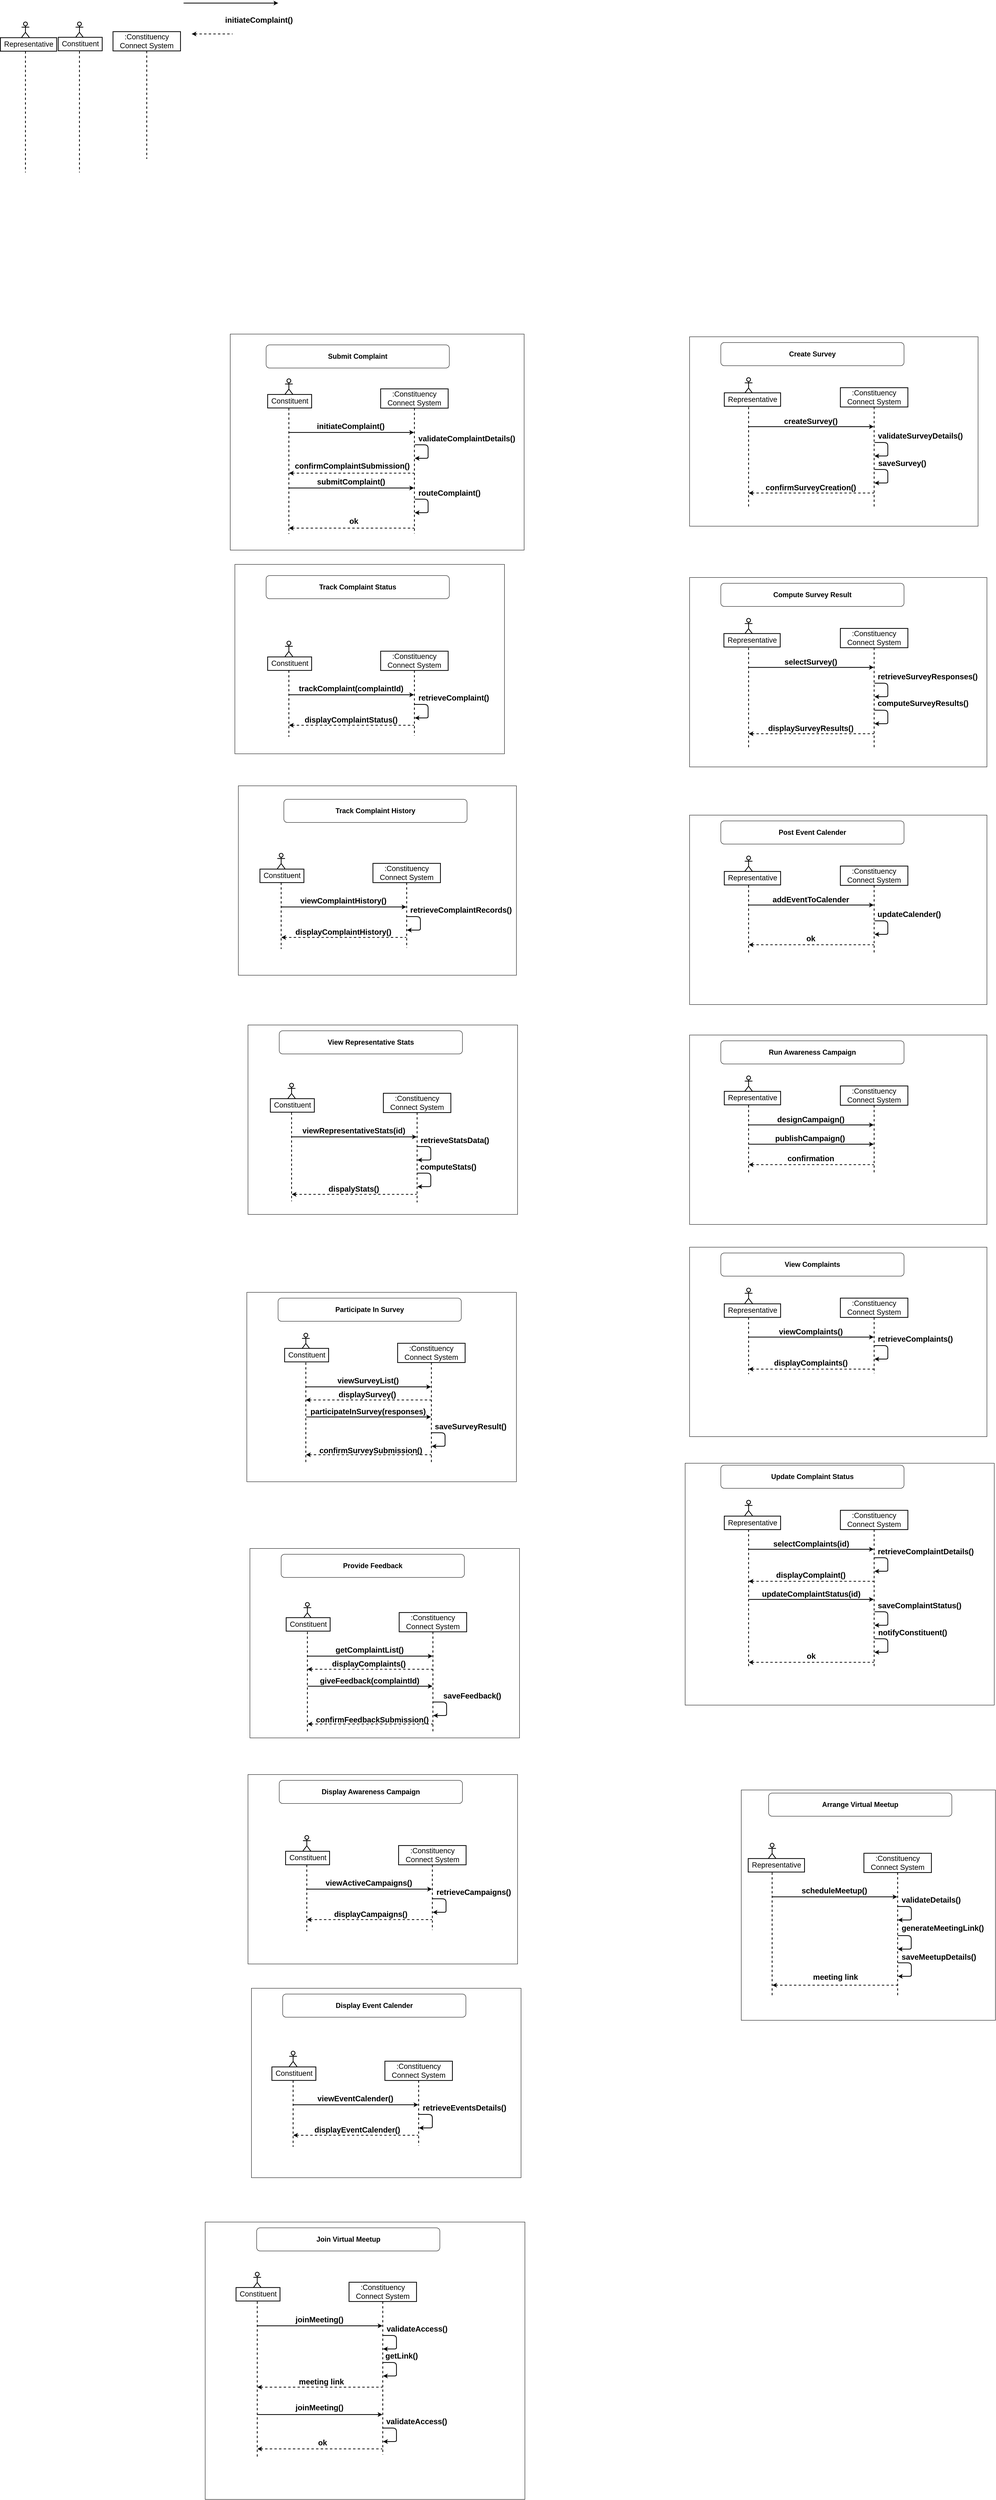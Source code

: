 <mxfile version="25.0.1">
  <diagram name="Page-1" id="FC-in8RfcpcExGRTbEjO">
    <mxGraphModel dx="1100" dy="1115" grid="0" gridSize="10" guides="1" tooltips="1" connect="1" arrows="1" fold="1" page="0" pageScale="1" pageWidth="850" pageHeight="1100" math="0" shadow="0">
      <root>
        <mxCell id="0" />
        <mxCell id="1" parent="0" />
        <mxCell id="AUimS9okSakmVEjvTTLS-141" value="" style="rounded=0;whiteSpace=wrap;html=1;" parent="1" vertex="1">
          <mxGeometry x="838" y="4980" width="699" height="491" as="geometry" />
        </mxCell>
        <mxCell id="AUimS9okSakmVEjvTTLS-138" value="" style="rounded=0;whiteSpace=wrap;html=1;" parent="1" vertex="1">
          <mxGeometry x="829" y="4426" width="699" height="491" as="geometry" />
        </mxCell>
        <mxCell id="AUimS9okSakmVEjvTTLS-126" value="" style="rounded=0;whiteSpace=wrap;html=1;" parent="1" vertex="1">
          <mxGeometry x="834" y="3840" width="699" height="491" as="geometry" />
        </mxCell>
        <mxCell id="AUimS9okSakmVEjvTTLS-114" value="" style="rounded=0;whiteSpace=wrap;html=1;" parent="1" vertex="1">
          <mxGeometry x="826" y="3176" width="699" height="491" as="geometry" />
        </mxCell>
        <mxCell id="AUimS9okSakmVEjvTTLS-84" value="" style="rounded=0;whiteSpace=wrap;html=1;" parent="1" vertex="1">
          <mxGeometry x="829" y="2483" width="699" height="491" as="geometry" />
        </mxCell>
        <mxCell id="AUimS9okSakmVEjvTTLS-80" value="" style="rounded=0;whiteSpace=wrap;html=1;" parent="1" vertex="1">
          <mxGeometry x="804" y="1863" width="721" height="491" as="geometry" />
        </mxCell>
        <mxCell id="AUimS9okSakmVEjvTTLS-68" value="" style="rounded=0;whiteSpace=wrap;html=1;" parent="1" vertex="1">
          <mxGeometry x="795" y="1289" width="699" height="491" as="geometry" />
        </mxCell>
        <mxCell id="AUimS9okSakmVEjvTTLS-66" value="" style="rounded=0;whiteSpace=wrap;html=1;" parent="1" vertex="1">
          <mxGeometry x="783" y="692" width="762" height="560" as="geometry" />
        </mxCell>
        <mxCell id="AUimS9okSakmVEjvTTLS-4" value="&lt;font style=&quot;font-size: 19px;&quot;&gt;:Constituency Connect System&lt;/font&gt;" style="shape=umlLifeline;perimeter=lifelinePerimeter;whiteSpace=wrap;html=1;container=1;dropTarget=0;collapsible=0;recursiveResize=0;outlineConnect=0;portConstraint=eastwest;newEdgeStyle={&quot;curved&quot;:0,&quot;rounded&quot;:0};strokeWidth=2;size=50;" parent="1" vertex="1">
          <mxGeometry x="479" y="-92" width="175" height="330" as="geometry" />
        </mxCell>
        <mxCell id="AUimS9okSakmVEjvTTLS-11" value="&lt;font style=&quot;font-size: 19px;&quot;&gt;:Constituency Connect System&lt;/font&gt;" style="shape=umlLifeline;perimeter=lifelinePerimeter;whiteSpace=wrap;html=1;container=1;dropTarget=0;collapsible=0;recursiveResize=0;outlineConnect=0;portConstraint=eastwest;newEdgeStyle={&quot;curved&quot;:0,&quot;rounded&quot;:0};strokeWidth=2;size=50;" parent="1" vertex="1">
          <mxGeometry x="1173" y="834" width="175" height="375" as="geometry" />
        </mxCell>
        <mxCell id="AUimS9okSakmVEjvTTLS-12" value="" style="group;strokeWidth=2;" parent="1" vertex="1" connectable="0">
          <mxGeometry x="881" y="808" width="114" height="402" as="geometry" />
        </mxCell>
        <mxCell id="AUimS9okSakmVEjvTTLS-13" value="" style="shape=umlLifeline;perimeter=lifelinePerimeter;whiteSpace=wrap;html=1;container=1;dropTarget=0;collapsible=0;recursiveResize=0;outlineConnect=0;portConstraint=eastwest;newEdgeStyle={&quot;curved&quot;:0,&quot;rounded&quot;:0};participant=umlActor;strokeWidth=2;" parent="AUimS9okSakmVEjvTTLS-12" vertex="1">
          <mxGeometry x="44" width="20" height="402" as="geometry" />
        </mxCell>
        <mxCell id="AUimS9okSakmVEjvTTLS-14" value="&lt;font style=&quot;font-size: 19px;&quot;&gt;Constituent&lt;/font&gt;" style="text;html=1;align=center;verticalAlign=middle;resizable=0;points=[];autosize=1;strokeColor=default;fillColor=default;strokeWidth=2;" parent="AUimS9okSakmVEjvTTLS-12" vertex="1">
          <mxGeometry x="-1" y="40.53" width="114" height="35" as="geometry" />
        </mxCell>
        <mxCell id="AUimS9okSakmVEjvTTLS-18" value="" style="group;strokeWidth=2;" parent="1" vertex="1" connectable="0">
          <mxGeometry x="198" y="-117" width="129" height="390" as="geometry" />
        </mxCell>
        <mxCell id="AUimS9okSakmVEjvTTLS-19" value="" style="shape=umlLifeline;perimeter=lifelinePerimeter;whiteSpace=wrap;html=1;container=1;dropTarget=0;collapsible=0;recursiveResize=0;outlineConnect=0;portConstraint=eastwest;newEdgeStyle={&quot;curved&quot;:0,&quot;rounded&quot;:0};participant=umlActor;strokeWidth=2;" parent="AUimS9okSakmVEjvTTLS-18" vertex="1">
          <mxGeometry x="44" width="20" height="390" as="geometry" />
        </mxCell>
        <mxCell id="AUimS9okSakmVEjvTTLS-20" value="&lt;font style=&quot;font-size: 19px;&quot;&gt;Representative&lt;/font&gt;" style="text;html=1;align=center;verticalAlign=middle;resizable=0;points=[];autosize=1;strokeColor=default;fillColor=default;strokeWidth=2;" parent="AUimS9okSakmVEjvTTLS-18" vertex="1">
          <mxGeometry x="-11" y="40.7" width="146" height="35" as="geometry" />
        </mxCell>
        <mxCell id="AUimS9okSakmVEjvTTLS-21" value="" style="group;strokeWidth=2;" parent="1" vertex="1" connectable="0">
          <mxGeometry x="338" y="-117" width="114" height="390" as="geometry" />
        </mxCell>
        <mxCell id="AUimS9okSakmVEjvTTLS-22" value="" style="shape=umlLifeline;perimeter=lifelinePerimeter;whiteSpace=wrap;html=1;container=1;dropTarget=0;collapsible=0;recursiveResize=0;outlineConnect=0;portConstraint=eastwest;newEdgeStyle={&quot;curved&quot;:0,&quot;rounded&quot;:0};participant=umlActor;strokeWidth=2;" parent="AUimS9okSakmVEjvTTLS-21" vertex="1">
          <mxGeometry x="44" width="20" height="390" as="geometry" />
        </mxCell>
        <mxCell id="AUimS9okSakmVEjvTTLS-23" value="&lt;font style=&quot;font-size: 19px;&quot;&gt;Constituent&lt;/font&gt;" style="text;html=1;align=center;verticalAlign=middle;resizable=0;points=[];autosize=1;strokeColor=default;fillColor=default;strokeWidth=2;" parent="AUimS9okSakmVEjvTTLS-21" vertex="1">
          <mxGeometry x="-1" y="39.7" width="114" height="35" as="geometry" />
        </mxCell>
        <mxCell id="AUimS9okSakmVEjvTTLS-26" value="" style="endArrow=none;html=1;rounded=0;dashed=1;startArrow=classic;startFill=1;strokeWidth=2;" parent="1" edge="1">
          <mxGeometry width="50" height="50" relative="1" as="geometry">
            <mxPoint x="683" y="-86" as="sourcePoint" />
            <mxPoint x="789" y="-86" as="targetPoint" />
          </mxGeometry>
        </mxCell>
        <mxCell id="AUimS9okSakmVEjvTTLS-27" value="" style="endArrow=none;html=1;rounded=0;startArrow=classic;startFill=1;strokeWidth=2;" parent="1" source="AUimS9okSakmVEjvTTLS-11" edge="1">
          <mxGeometry width="50" height="50" relative="1" as="geometry">
            <mxPoint x="1180.5" y="947" as="sourcePoint" />
            <mxPoint x="935.13" y="947" as="targetPoint" />
          </mxGeometry>
        </mxCell>
        <mxCell id="AUimS9okSakmVEjvTTLS-28" value="&lt;font style=&quot;font-size: 20px;&quot;&gt;&lt;b&gt;initiateComplaint()&lt;/b&gt;&lt;/font&gt;" style="text;html=1;align=center;verticalAlign=middle;resizable=0;points=[];autosize=1;strokeColor=none;fillColor=none;" parent="1" vertex="1">
          <mxGeometry x="998" y="912" width="194" height="36" as="geometry" />
        </mxCell>
        <mxCell id="AUimS9okSakmVEjvTTLS-29" value="&lt;font style=&quot;font-size: 20px;&quot;&gt;&lt;b&gt;initiateComplaint()&lt;/b&gt;&lt;/font&gt;" style="text;html=1;align=center;verticalAlign=middle;resizable=0;points=[];autosize=1;strokeColor=none;fillColor=none;" parent="1" vertex="1">
          <mxGeometry x="760" y="-141" width="194" height="36" as="geometry" />
        </mxCell>
        <mxCell id="AUimS9okSakmVEjvTTLS-31" value="" style="endArrow=none;html=1;rounded=0;dashed=1;startArrow=classic;startFill=1;strokeWidth=2;" parent="1" edge="1">
          <mxGeometry width="50" height="50" relative="1" as="geometry">
            <mxPoint x="935.375" y="1052.5" as="sourcePoint" />
            <mxPoint x="1259.5" y="1052.5" as="targetPoint" />
          </mxGeometry>
        </mxCell>
        <mxCell id="AUimS9okSakmVEjvTTLS-32" value="&lt;font style=&quot;font-size: 20px;&quot;&gt;&lt;b&gt;confirmComplaintSubmission()&lt;/b&gt;&lt;/font&gt;" style="text;html=1;align=center;verticalAlign=middle;resizable=0;points=[];autosize=1;strokeColor=none;fillColor=none;" parent="1" vertex="1">
          <mxGeometry x="941" y="1015" width="316" height="36" as="geometry" />
        </mxCell>
        <mxCell id="AUimS9okSakmVEjvTTLS-33" value="" style="endArrow=none;html=1;rounded=0;startArrow=classic;startFill=1;strokeWidth=2;" parent="1" edge="1">
          <mxGeometry width="50" height="50" relative="1" as="geometry">
            <mxPoint x="1259.5" y="1091" as="sourcePoint" />
            <mxPoint x="935.71" y="1091" as="targetPoint" />
          </mxGeometry>
        </mxCell>
        <mxCell id="AUimS9okSakmVEjvTTLS-34" value="&lt;font style=&quot;font-size: 20px;&quot;&gt;&lt;b&gt;submitComplaint()&lt;/b&gt;&lt;/font&gt;" style="text;html=1;align=center;verticalAlign=middle;resizable=0;points=[];autosize=1;strokeColor=none;fillColor=none;" parent="1" vertex="1">
          <mxGeometry x="998" y="1056" width="195" height="36" as="geometry" />
        </mxCell>
        <mxCell id="AUimS9okSakmVEjvTTLS-36" value="&lt;font style=&quot;font-size: 20px;&quot;&gt;&lt;b&gt;routeComplaint()&lt;/b&gt;&lt;/font&gt;" style="text;html=1;align=center;verticalAlign=middle;resizable=0;points=[];autosize=1;strokeColor=none;fillColor=none;" parent="1" vertex="1">
          <mxGeometry x="1261" y="1085" width="179" height="36" as="geometry" />
        </mxCell>
        <mxCell id="AUimS9okSakmVEjvTTLS-38" value="" style="endArrow=classic;html=1;rounded=1;curved=0;strokeWidth=2;" parent="1" edge="1">
          <mxGeometry width="50" height="50" relative="1" as="geometry">
            <mxPoint x="1261.308" y="1120" as="sourcePoint" />
            <mxPoint x="1261.308" y="1155" as="targetPoint" />
            <Array as="points">
              <mxPoint x="1296" y="1120" />
              <mxPoint x="1296" y="1138" />
              <mxPoint x="1296" y="1155" />
              <mxPoint x="1287" y="1155" />
            </Array>
          </mxGeometry>
        </mxCell>
        <mxCell id="AUimS9okSakmVEjvTTLS-39" value="" style="endArrow=none;html=1;rounded=0;dashed=1;startArrow=classic;startFill=1;strokeWidth=2;" parent="1" edge="1">
          <mxGeometry width="50" height="50" relative="1" as="geometry">
            <mxPoint x="935.2" y="1195" as="sourcePoint" />
            <mxPoint x="1260" y="1195" as="targetPoint" />
          </mxGeometry>
        </mxCell>
        <mxCell id="AUimS9okSakmVEjvTTLS-40" value="&lt;font style=&quot;font-size: 20px;&quot;&gt;&lt;b&gt;ok&lt;/b&gt;&lt;/font&gt;" style="text;html=1;align=center;verticalAlign=middle;resizable=0;points=[];autosize=1;strokeColor=none;fillColor=none;" parent="1" vertex="1">
          <mxGeometry x="1082" y="1158" width="41" height="36" as="geometry" />
        </mxCell>
        <mxCell id="AUimS9okSakmVEjvTTLS-41" value="&lt;font style=&quot;font-size: 19px;&quot;&gt;:Constituency Connect System&lt;/font&gt;" style="shape=umlLifeline;perimeter=lifelinePerimeter;whiteSpace=wrap;html=1;container=1;dropTarget=0;collapsible=0;recursiveResize=0;outlineConnect=0;portConstraint=eastwest;newEdgeStyle={&quot;curved&quot;:0,&quot;rounded&quot;:0};strokeWidth=2;size=50;" parent="1" vertex="1">
          <mxGeometry x="1173" y="1514" width="175" height="219" as="geometry" />
        </mxCell>
        <mxCell id="AUimS9okSakmVEjvTTLS-42" value="" style="group;strokeWidth=2;" parent="1" vertex="1" connectable="0">
          <mxGeometry x="881" y="1488" width="114" height="257" as="geometry" />
        </mxCell>
        <mxCell id="AUimS9okSakmVEjvTTLS-43" value="" style="shape=umlLifeline;perimeter=lifelinePerimeter;whiteSpace=wrap;html=1;container=1;dropTarget=0;collapsible=0;recursiveResize=0;outlineConnect=0;portConstraint=eastwest;newEdgeStyle={&quot;curved&quot;:0,&quot;rounded&quot;:0};participant=umlActor;strokeWidth=2;" parent="AUimS9okSakmVEjvTTLS-42" vertex="1">
          <mxGeometry x="44" width="20" height="248" as="geometry" />
        </mxCell>
        <mxCell id="AUimS9okSakmVEjvTTLS-44" value="&lt;font style=&quot;font-size: 19px;&quot;&gt;Constituent&lt;/font&gt;" style="text;html=1;align=center;verticalAlign=middle;resizable=0;points=[];autosize=1;strokeColor=default;fillColor=default;strokeWidth=2;" parent="AUimS9okSakmVEjvTTLS-42" vertex="1">
          <mxGeometry x="-1" y="40.862" width="114" height="35" as="geometry" />
        </mxCell>
        <mxCell id="AUimS9okSakmVEjvTTLS-45" value="" style="endArrow=none;html=1;rounded=0;startArrow=classic;startFill=1;strokeWidth=2;" parent="1" source="AUimS9okSakmVEjvTTLS-41" edge="1">
          <mxGeometry width="50" height="50" relative="1" as="geometry">
            <mxPoint x="1180.5" y="1627" as="sourcePoint" />
            <mxPoint x="935.13" y="1627" as="targetPoint" />
          </mxGeometry>
        </mxCell>
        <mxCell id="AUimS9okSakmVEjvTTLS-46" value="&lt;font style=&quot;font-size: 20px;&quot;&gt;&lt;b&gt;trackComplaint(complaintId)&lt;/b&gt;&lt;/font&gt;" style="text;html=1;align=center;verticalAlign=middle;resizable=0;points=[];autosize=1;strokeColor=none;fillColor=none;" parent="1" vertex="1">
          <mxGeometry x="951" y="1592" width="289" height="36" as="geometry" />
        </mxCell>
        <mxCell id="AUimS9okSakmVEjvTTLS-47" value="" style="endArrow=none;html=1;rounded=0;dashed=1;startArrow=classic;startFill=1;strokeWidth=2;" parent="1" edge="1">
          <mxGeometry width="50" height="50" relative="1" as="geometry">
            <mxPoint x="935.31" y="1706" as="sourcePoint" />
            <mxPoint x="1259.5" y="1706" as="targetPoint" />
          </mxGeometry>
        </mxCell>
        <mxCell id="AUimS9okSakmVEjvTTLS-51" value="&lt;font style=&quot;font-size: 20px;&quot;&gt;&lt;b&gt;retrieveComplaint()&lt;/b&gt;&lt;/font&gt;" style="text;html=1;align=center;verticalAlign=middle;resizable=0;points=[];autosize=1;strokeColor=none;fillColor=none;" parent="1" vertex="1">
          <mxGeometry x="1261" y="1616" width="201" height="36" as="geometry" />
        </mxCell>
        <mxCell id="AUimS9okSakmVEjvTTLS-52" value="" style="endArrow=classic;html=1;rounded=1;curved=0;strokeWidth=2;" parent="1" edge="1">
          <mxGeometry width="50" height="50" relative="1" as="geometry">
            <mxPoint x="1261.308" y="1652" as="sourcePoint" />
            <mxPoint x="1261.308" y="1687" as="targetPoint" />
            <Array as="points">
              <mxPoint x="1296" y="1652" />
              <mxPoint x="1296" y="1670" />
              <mxPoint x="1296" y="1687" />
              <mxPoint x="1287" y="1687" />
            </Array>
          </mxGeometry>
        </mxCell>
        <mxCell id="AUimS9okSakmVEjvTTLS-54" value="&lt;font style=&quot;font-size: 20px;&quot;&gt;&lt;b&gt;displayComplaintStatus()&lt;/b&gt;&lt;/font&gt;" style="text;html=1;align=center;verticalAlign=middle;resizable=0;points=[];autosize=1;strokeColor=none;fillColor=none;" parent="1" vertex="1">
          <mxGeometry x="966" y="1673" width="259" height="36" as="geometry" />
        </mxCell>
        <mxCell id="AUimS9okSakmVEjvTTLS-55" value="&lt;font style=&quot;font-size: 19px;&quot;&gt;:Constituency Connect System&lt;/font&gt;" style="shape=umlLifeline;perimeter=lifelinePerimeter;whiteSpace=wrap;html=1;container=1;dropTarget=0;collapsible=0;recursiveResize=0;outlineConnect=0;portConstraint=eastwest;newEdgeStyle={&quot;curved&quot;:0,&quot;rounded&quot;:0};strokeWidth=2;size=50;" parent="1" vertex="1">
          <mxGeometry x="1153" y="2064" width="175" height="219" as="geometry" />
        </mxCell>
        <mxCell id="AUimS9okSakmVEjvTTLS-56" value="" style="group;strokeWidth=2;" parent="1" vertex="1" connectable="0">
          <mxGeometry x="861" y="2038" width="114" height="257" as="geometry" />
        </mxCell>
        <mxCell id="AUimS9okSakmVEjvTTLS-57" value="" style="shape=umlLifeline;perimeter=lifelinePerimeter;whiteSpace=wrap;html=1;container=1;dropTarget=0;collapsible=0;recursiveResize=0;outlineConnect=0;portConstraint=eastwest;newEdgeStyle={&quot;curved&quot;:0,&quot;rounded&quot;:0};participant=umlActor;strokeWidth=2;" parent="AUimS9okSakmVEjvTTLS-56" vertex="1">
          <mxGeometry x="44" width="20" height="248" as="geometry" />
        </mxCell>
        <mxCell id="AUimS9okSakmVEjvTTLS-58" value="&lt;font style=&quot;font-size: 19px;&quot;&gt;Constituent&lt;/font&gt;" style="text;html=1;align=center;verticalAlign=middle;resizable=0;points=[];autosize=1;strokeColor=default;fillColor=default;strokeWidth=2;" parent="AUimS9okSakmVEjvTTLS-56" vertex="1">
          <mxGeometry x="-1" y="40.862" width="114" height="35" as="geometry" />
        </mxCell>
        <mxCell id="AUimS9okSakmVEjvTTLS-59" value="" style="endArrow=none;html=1;rounded=0;startArrow=classic;startFill=1;strokeWidth=2;" parent="1" source="AUimS9okSakmVEjvTTLS-55" edge="1">
          <mxGeometry width="50" height="50" relative="1" as="geometry">
            <mxPoint x="1160.5" y="2177" as="sourcePoint" />
            <mxPoint x="915.13" y="2177" as="targetPoint" />
          </mxGeometry>
        </mxCell>
        <mxCell id="AUimS9okSakmVEjvTTLS-60" value="&lt;font style=&quot;font-size: 20px;&quot;&gt;&lt;b&gt;viewComplaintHistory()&lt;/b&gt;&lt;/font&gt;" style="text;html=1;align=center;verticalAlign=middle;resizable=0;points=[];autosize=1;strokeColor=none;fillColor=none;" parent="1" vertex="1">
          <mxGeometry x="955" y="2142" width="241" height="36" as="geometry" />
        </mxCell>
        <mxCell id="AUimS9okSakmVEjvTTLS-61" value="" style="endArrow=none;html=1;rounded=0;dashed=1;startArrow=classic;startFill=1;strokeWidth=2;" parent="1" edge="1">
          <mxGeometry width="50" height="50" relative="1" as="geometry">
            <mxPoint x="915.31" y="2256" as="sourcePoint" />
            <mxPoint x="1239.5" y="2256" as="targetPoint" />
          </mxGeometry>
        </mxCell>
        <mxCell id="AUimS9okSakmVEjvTTLS-62" value="&lt;font style=&quot;font-size: 20px;&quot;&gt;&lt;b&gt;retrieveComplaintRecords()&lt;/b&gt;&lt;/font&gt;" style="text;html=1;align=center;verticalAlign=middle;resizable=0;points=[];autosize=1;strokeColor=none;fillColor=none;" parent="1" vertex="1">
          <mxGeometry x="1240" y="2166" width="281" height="36" as="geometry" />
        </mxCell>
        <mxCell id="AUimS9okSakmVEjvTTLS-63" value="" style="endArrow=classic;html=1;rounded=1;curved=0;strokeWidth=2;" parent="1" edge="1">
          <mxGeometry width="50" height="50" relative="1" as="geometry">
            <mxPoint x="1241.308" y="2202" as="sourcePoint" />
            <mxPoint x="1241.308" y="2237" as="targetPoint" />
            <Array as="points">
              <mxPoint x="1276" y="2202" />
              <mxPoint x="1276" y="2220" />
              <mxPoint x="1276" y="2237" />
              <mxPoint x="1267" y="2237" />
            </Array>
          </mxGeometry>
        </mxCell>
        <mxCell id="AUimS9okSakmVEjvTTLS-65" value="&lt;font style=&quot;font-size: 18px;&quot;&gt;&lt;b style=&quot;&quot;&gt;Submit Complaint&lt;/b&gt;&lt;/font&gt;" style="rounded=1;whiteSpace=wrap;html=1;" parent="1" vertex="1">
          <mxGeometry x="876" y="720" width="475" height="60" as="geometry" />
        </mxCell>
        <mxCell id="AUimS9okSakmVEjvTTLS-64" value="&lt;font style=&quot;font-size: 20px;&quot;&gt;&lt;b&gt;displayComplaintHistory()&lt;/b&gt;&lt;/font&gt;" style="text;html=1;align=center;verticalAlign=middle;resizable=0;points=[];autosize=1;strokeColor=none;fillColor=none;" parent="1" vertex="1">
          <mxGeometry x="942" y="2223" width="267" height="36" as="geometry" />
        </mxCell>
        <mxCell id="AUimS9okSakmVEjvTTLS-67" value="" style="endArrow=none;html=1;rounded=0;startArrow=classic;startFill=1;strokeWidth=2;" parent="1" edge="1">
          <mxGeometry width="50" height="50" relative="1" as="geometry">
            <mxPoint x="907.37" y="-166" as="sourcePoint" />
            <mxPoint x="662.0" y="-166" as="targetPoint" />
          </mxGeometry>
        </mxCell>
        <mxCell id="AUimS9okSakmVEjvTTLS-69" value="&lt;font style=&quot;font-size: 18px;&quot;&gt;&lt;b style=&quot;&quot;&gt;Track Complaint Status&lt;/b&gt;&lt;/font&gt;" style="rounded=1;whiteSpace=wrap;html=1;" parent="1" vertex="1">
          <mxGeometry x="876" y="1318" width="475" height="60" as="geometry" />
        </mxCell>
        <mxCell id="AUimS9okSakmVEjvTTLS-70" value="&lt;font style=&quot;font-size: 19px;&quot;&gt;:Constituency Connect System&lt;/font&gt;" style="shape=umlLifeline;perimeter=lifelinePerimeter;whiteSpace=wrap;html=1;container=1;dropTarget=0;collapsible=0;recursiveResize=0;outlineConnect=0;portConstraint=eastwest;newEdgeStyle={&quot;curved&quot;:0,&quot;rounded&quot;:0};strokeWidth=2;size=50;" parent="1" vertex="1">
          <mxGeometry x="1180" y="2660" width="175" height="283" as="geometry" />
        </mxCell>
        <mxCell id="AUimS9okSakmVEjvTTLS-71" value="" style="group;strokeWidth=2;" parent="1" vertex="1" connectable="0">
          <mxGeometry x="888" y="2634" width="114" height="317" as="geometry" />
        </mxCell>
        <mxCell id="AUimS9okSakmVEjvTTLS-72" value="" style="shape=umlLifeline;perimeter=lifelinePerimeter;whiteSpace=wrap;html=1;container=1;dropTarget=0;collapsible=0;recursiveResize=0;outlineConnect=0;portConstraint=eastwest;newEdgeStyle={&quot;curved&quot;:0,&quot;rounded&quot;:0};participant=umlActor;strokeWidth=2;" parent="AUimS9okSakmVEjvTTLS-71" vertex="1">
          <mxGeometry x="44" width="20" height="305.899" as="geometry" />
        </mxCell>
        <mxCell id="AUimS9okSakmVEjvTTLS-73" value="&lt;font style=&quot;font-size: 19px;&quot;&gt;Constituent&lt;/font&gt;" style="text;html=1;align=center;verticalAlign=middle;resizable=0;points=[];autosize=1;strokeColor=default;fillColor=default;strokeWidth=2;" parent="AUimS9okSakmVEjvTTLS-71" vertex="1">
          <mxGeometry x="-1" y="39.989" width="114" height="35" as="geometry" />
        </mxCell>
        <mxCell id="AUimS9okSakmVEjvTTLS-74" value="" style="endArrow=none;html=1;rounded=0;startArrow=classic;startFill=1;strokeWidth=2;" parent="1" source="AUimS9okSakmVEjvTTLS-70" edge="1">
          <mxGeometry width="50" height="50" relative="1" as="geometry">
            <mxPoint x="1187.5" y="2773" as="sourcePoint" />
            <mxPoint x="942.13" y="2773" as="targetPoint" />
          </mxGeometry>
        </mxCell>
        <mxCell id="AUimS9okSakmVEjvTTLS-75" value="&lt;font style=&quot;font-size: 20px;&quot;&gt;&lt;b&gt;viewRepresentativeStats(id)&lt;/b&gt;&lt;/font&gt;" style="text;html=1;align=center;verticalAlign=middle;resizable=0;points=[];autosize=1;strokeColor=none;fillColor=none;" parent="1" vertex="1">
          <mxGeometry x="960" y="2738" width="285" height="36" as="geometry" />
        </mxCell>
        <mxCell id="AUimS9okSakmVEjvTTLS-76" value="" style="endArrow=none;html=1;rounded=0;dashed=1;startArrow=classic;startFill=1;strokeWidth=2;" parent="1" edge="1">
          <mxGeometry width="50" height="50" relative="1" as="geometry">
            <mxPoint x="942.31" y="2922" as="sourcePoint" />
            <mxPoint x="1266.5" y="2922" as="targetPoint" />
          </mxGeometry>
        </mxCell>
        <mxCell id="AUimS9okSakmVEjvTTLS-77" value="&lt;font style=&quot;font-size: 20px;&quot;&gt;&lt;b&gt;retrieveStatsData()&lt;/b&gt;&lt;/font&gt;" style="text;html=1;align=center;verticalAlign=middle;resizable=0;points=[];autosize=1;strokeColor=none;fillColor=none;" parent="1" vertex="1">
          <mxGeometry x="1267" y="2763" width="196" height="36" as="geometry" />
        </mxCell>
        <mxCell id="AUimS9okSakmVEjvTTLS-78" value="" style="endArrow=classic;html=1;rounded=1;curved=0;strokeWidth=2;" parent="1" edge="1">
          <mxGeometry width="50" height="50" relative="1" as="geometry">
            <mxPoint x="1268.308" y="2798" as="sourcePoint" />
            <mxPoint x="1268.308" y="2833" as="targetPoint" />
            <Array as="points">
              <mxPoint x="1303" y="2798" />
              <mxPoint x="1303" y="2816" />
              <mxPoint x="1303" y="2833" />
              <mxPoint x="1294" y="2833" />
            </Array>
          </mxGeometry>
        </mxCell>
        <mxCell id="AUimS9okSakmVEjvTTLS-79" value="&lt;font style=&quot;font-size: 20px;&quot;&gt;&lt;b&gt;dispalyStats()&lt;/b&gt;&lt;/font&gt;" style="text;html=1;align=center;verticalAlign=middle;resizable=0;points=[];autosize=1;strokeColor=none;fillColor=none;" parent="1" vertex="1">
          <mxGeometry x="1028" y="2889" width="149" height="36" as="geometry" />
        </mxCell>
        <mxCell id="AUimS9okSakmVEjvTTLS-81" value="&lt;font style=&quot;font-size: 18px;&quot;&gt;&lt;b style=&quot;&quot;&gt;Track Complaint History&lt;/b&gt;&lt;/font&gt;" style="rounded=1;whiteSpace=wrap;html=1;" parent="1" vertex="1">
          <mxGeometry x="922" y="1898" width="475" height="60" as="geometry" />
        </mxCell>
        <mxCell id="AUimS9okSakmVEjvTTLS-82" value="&lt;span style=&quot;font-size: 20px;&quot;&gt;&lt;b&gt;computeStats()&lt;/b&gt;&lt;/span&gt;" style="text;html=1;align=center;verticalAlign=middle;resizable=0;points=[];autosize=1;strokeColor=none;fillColor=none;" parent="1" vertex="1">
          <mxGeometry x="1266" y="2832" width="164" height="36" as="geometry" />
        </mxCell>
        <mxCell id="AUimS9okSakmVEjvTTLS-83" value="" style="endArrow=classic;html=1;rounded=1;curved=0;strokeWidth=2;" parent="1" edge="1">
          <mxGeometry width="50" height="50" relative="1" as="geometry">
            <mxPoint x="1268.308" y="2867" as="sourcePoint" />
            <mxPoint x="1268.308" y="2902" as="targetPoint" />
            <Array as="points">
              <mxPoint x="1303" y="2867" />
              <mxPoint x="1303" y="2885" />
              <mxPoint x="1303" y="2902" />
              <mxPoint x="1294" y="2902" />
            </Array>
          </mxGeometry>
        </mxCell>
        <mxCell id="AUimS9okSakmVEjvTTLS-85" value="&lt;font style=&quot;font-size: 18px;&quot;&gt;&lt;b style=&quot;&quot;&gt;View Representative Stats&lt;/b&gt;&lt;/font&gt;" style="rounded=1;whiteSpace=wrap;html=1;" parent="1" vertex="1">
          <mxGeometry x="910" y="2498" width="475" height="60" as="geometry" />
        </mxCell>
        <mxCell id="AUimS9okSakmVEjvTTLS-86" value="" style="endArrow=none;html=1;rounded=0;startArrow=classic;startFill=1;strokeWidth=2;" parent="1" source="AUimS9okSakmVEjvTTLS-91" edge="1">
          <mxGeometry width="50" height="50" relative="1" as="geometry">
            <mxPoint x="1224.5" y="3421" as="sourcePoint" />
            <mxPoint x="979.13" y="3421" as="targetPoint" />
          </mxGeometry>
        </mxCell>
        <mxCell id="AUimS9okSakmVEjvTTLS-87" value="" style="endArrow=none;html=1;rounded=0;dashed=1;startArrow=classic;startFill=1;strokeWidth=2;" parent="1" edge="1">
          <mxGeometry width="50" height="50" relative="1" as="geometry">
            <mxPoint x="979.2" y="3455" as="sourcePoint" />
            <mxPoint x="1303.5" y="3455" as="targetPoint" />
          </mxGeometry>
        </mxCell>
        <mxCell id="AUimS9okSakmVEjvTTLS-88" value="" style="endArrow=none;html=1;rounded=0;startArrow=classic;startFill=1;strokeWidth=2;" parent="1" edge="1">
          <mxGeometry width="50" height="50" relative="1" as="geometry">
            <mxPoint x="1303.5" y="3499" as="sourcePoint" />
            <mxPoint x="979.71" y="3499" as="targetPoint" />
          </mxGeometry>
        </mxCell>
        <mxCell id="AUimS9okSakmVEjvTTLS-89" value="" style="endArrow=classic;html=1;rounded=1;curved=0;strokeWidth=2;" parent="1" edge="1">
          <mxGeometry width="50" height="50" relative="1" as="geometry">
            <mxPoint x="1305.308" y="3540" as="sourcePoint" />
            <mxPoint x="1305.308" y="3575" as="targetPoint" />
            <Array as="points">
              <mxPoint x="1340" y="3540" />
              <mxPoint x="1340" y="3558" />
              <mxPoint x="1340" y="3575" />
              <mxPoint x="1331" y="3575" />
            </Array>
          </mxGeometry>
        </mxCell>
        <mxCell id="AUimS9okSakmVEjvTTLS-90" value="" style="endArrow=none;html=1;rounded=0;dashed=1;startArrow=classic;startFill=1;strokeWidth=2;" parent="1" source="AUimS9okSakmVEjvTTLS-93" edge="1">
          <mxGeometry width="50" height="50" relative="1" as="geometry">
            <mxPoint x="979" y="3597" as="sourcePoint" />
            <mxPoint x="1304" y="3597" as="targetPoint" />
          </mxGeometry>
        </mxCell>
        <mxCell id="AUimS9okSakmVEjvTTLS-91" value="&lt;font style=&quot;font-size: 19px;&quot;&gt;:Constituency Connect System&lt;/font&gt;" style="shape=umlLifeline;perimeter=lifelinePerimeter;whiteSpace=wrap;html=1;container=1;dropTarget=0;collapsible=0;recursiveResize=0;outlineConnect=0;portConstraint=eastwest;newEdgeStyle={&quot;curved&quot;:0,&quot;rounded&quot;:0};strokeWidth=2;size=50;" parent="1" vertex="1">
          <mxGeometry x="1217" y="3308" width="175" height="310" as="geometry" />
        </mxCell>
        <mxCell id="AUimS9okSakmVEjvTTLS-92" value="" style="group;strokeWidth=2;" parent="1" vertex="1" connectable="0">
          <mxGeometry x="925" y="3282" width="114" height="338" as="geometry" />
        </mxCell>
        <mxCell id="AUimS9okSakmVEjvTTLS-93" value="" style="shape=umlLifeline;perimeter=lifelinePerimeter;whiteSpace=wrap;html=1;container=1;dropTarget=0;collapsible=0;recursiveResize=0;outlineConnect=0;portConstraint=eastwest;newEdgeStyle={&quot;curved&quot;:0,&quot;rounded&quot;:0};participant=umlActor;strokeWidth=2;" parent="AUimS9okSakmVEjvTTLS-92" vertex="1">
          <mxGeometry x="44" width="20" height="338" as="geometry" />
        </mxCell>
        <mxCell id="AUimS9okSakmVEjvTTLS-94" value="&lt;font style=&quot;font-size: 19px;&quot;&gt;Constituent&lt;/font&gt;" style="text;html=1;align=center;verticalAlign=middle;resizable=0;points=[];autosize=1;strokeColor=default;fillColor=default;strokeWidth=2;" parent="AUimS9okSakmVEjvTTLS-92" vertex="1">
          <mxGeometry x="-1" y="39.273" width="114" height="35" as="geometry" />
        </mxCell>
        <mxCell id="AUimS9okSakmVEjvTTLS-95" value="&lt;font style=&quot;font-size: 20px;&quot;&gt;&lt;b&gt;viewSurveyList()&lt;/b&gt;&lt;/font&gt;" style="text;html=1;align=center;verticalAlign=middle;resizable=0;points=[];autosize=1;strokeColor=none;fillColor=none;" parent="1" vertex="1">
          <mxGeometry x="1051" y="3386" width="177" height="36" as="geometry" />
        </mxCell>
        <mxCell id="AUimS9okSakmVEjvTTLS-96" value="&lt;font style=&quot;font-size: 20px;&quot;&gt;&lt;b&gt;displaySurvey()&lt;/b&gt;&lt;/font&gt;" style="text;html=1;align=center;verticalAlign=middle;resizable=0;points=[];autosize=1;strokeColor=none;fillColor=none;" parent="1" vertex="1">
          <mxGeometry x="1054" y="3422" width="167" height="36" as="geometry" />
        </mxCell>
        <mxCell id="AUimS9okSakmVEjvTTLS-97" value="&lt;font style=&quot;font-size: 20px;&quot;&gt;&lt;b&gt;participateInSurvey(responses)&lt;/b&gt;&lt;/font&gt;" style="text;html=1;align=center;verticalAlign=middle;resizable=0;points=[];autosize=1;strokeColor=none;fillColor=none;" parent="1" vertex="1">
          <mxGeometry x="981" y="3466" width="317" height="36" as="geometry" />
        </mxCell>
        <mxCell id="AUimS9okSakmVEjvTTLS-98" value="&lt;font style=&quot;font-size: 20px;&quot;&gt;&lt;b&gt;saveSurveyResult()&lt;/b&gt;&lt;/font&gt;" style="text;html=1;align=center;verticalAlign=middle;resizable=0;points=[];autosize=1;strokeColor=none;fillColor=none;" parent="1" vertex="1">
          <mxGeometry x="1304" y="3505" width="204" height="36" as="geometry" />
        </mxCell>
        <mxCell id="AUimS9okSakmVEjvTTLS-99" value="&lt;font style=&quot;font-size: 20px;&quot;&gt;&lt;b&gt;confirmSurveySubmission()&lt;/b&gt;&lt;/font&gt;" style="text;html=1;align=center;verticalAlign=middle;resizable=0;points=[];autosize=1;strokeColor=none;fillColor=none;" parent="1" vertex="1">
          <mxGeometry x="1004" y="3567" width="285" height="36" as="geometry" />
        </mxCell>
        <mxCell id="AUimS9okSakmVEjvTTLS-100" value="" style="endArrow=none;html=1;rounded=0;startArrow=classic;startFill=1;strokeWidth=2;" parent="1" source="AUimS9okSakmVEjvTTLS-105" edge="1">
          <mxGeometry width="50" height="50" relative="1" as="geometry">
            <mxPoint x="1228.5" y="4119" as="sourcePoint" />
            <mxPoint x="983.13" y="4119" as="targetPoint" />
          </mxGeometry>
        </mxCell>
        <mxCell id="AUimS9okSakmVEjvTTLS-101" value="" style="endArrow=none;html=1;rounded=0;dashed=1;startArrow=classic;startFill=1;strokeWidth=2;" parent="1" edge="1">
          <mxGeometry width="50" height="50" relative="1" as="geometry">
            <mxPoint x="983.2" y="4153" as="sourcePoint" />
            <mxPoint x="1307.5" y="4153" as="targetPoint" />
          </mxGeometry>
        </mxCell>
        <mxCell id="AUimS9okSakmVEjvTTLS-102" value="" style="endArrow=none;html=1;rounded=0;startArrow=classic;startFill=1;strokeWidth=2;" parent="1" edge="1">
          <mxGeometry width="50" height="50" relative="1" as="geometry">
            <mxPoint x="1307.5" y="4197" as="sourcePoint" />
            <mxPoint x="983.71" y="4197" as="targetPoint" />
          </mxGeometry>
        </mxCell>
        <mxCell id="AUimS9okSakmVEjvTTLS-103" value="" style="endArrow=classic;html=1;rounded=1;curved=0;strokeWidth=2;" parent="1" edge="1">
          <mxGeometry width="50" height="50" relative="1" as="geometry">
            <mxPoint x="1309.308" y="4238" as="sourcePoint" />
            <mxPoint x="1309.308" y="4273" as="targetPoint" />
            <Array as="points">
              <mxPoint x="1344" y="4238" />
              <mxPoint x="1344" y="4256" />
              <mxPoint x="1344" y="4273" />
              <mxPoint x="1335" y="4273" />
            </Array>
          </mxGeometry>
        </mxCell>
        <mxCell id="AUimS9okSakmVEjvTTLS-104" value="" style="endArrow=none;html=1;rounded=0;dashed=1;startArrow=classic;startFill=1;strokeWidth=2;" parent="1" source="AUimS9okSakmVEjvTTLS-107" edge="1">
          <mxGeometry width="50" height="50" relative="1" as="geometry">
            <mxPoint x="983" y="4295" as="sourcePoint" />
            <mxPoint x="1308" y="4295" as="targetPoint" />
          </mxGeometry>
        </mxCell>
        <mxCell id="AUimS9okSakmVEjvTTLS-105" value="&lt;font style=&quot;font-size: 19px;&quot;&gt;:Constituency Connect System&lt;/font&gt;" style="shape=umlLifeline;perimeter=lifelinePerimeter;whiteSpace=wrap;html=1;container=1;dropTarget=0;collapsible=0;recursiveResize=0;outlineConnect=0;portConstraint=eastwest;newEdgeStyle={&quot;curved&quot;:0,&quot;rounded&quot;:0};strokeWidth=2;size=50;" parent="1" vertex="1">
          <mxGeometry x="1221" y="4006" width="175" height="310" as="geometry" />
        </mxCell>
        <mxCell id="AUimS9okSakmVEjvTTLS-106" value="" style="group;strokeWidth=2;" parent="1" vertex="1" connectable="0">
          <mxGeometry x="929" y="3980" width="114" height="338" as="geometry" />
        </mxCell>
        <mxCell id="AUimS9okSakmVEjvTTLS-107" value="" style="shape=umlLifeline;perimeter=lifelinePerimeter;whiteSpace=wrap;html=1;container=1;dropTarget=0;collapsible=0;recursiveResize=0;outlineConnect=0;portConstraint=eastwest;newEdgeStyle={&quot;curved&quot;:0,&quot;rounded&quot;:0};participant=umlActor;strokeWidth=2;" parent="AUimS9okSakmVEjvTTLS-106" vertex="1">
          <mxGeometry x="44" width="20" height="338" as="geometry" />
        </mxCell>
        <mxCell id="AUimS9okSakmVEjvTTLS-108" value="&lt;font style=&quot;font-size: 19px;&quot;&gt;Constituent&lt;/font&gt;" style="text;html=1;align=center;verticalAlign=middle;resizable=0;points=[];autosize=1;strokeColor=default;fillColor=default;strokeWidth=2;" parent="AUimS9okSakmVEjvTTLS-106" vertex="1">
          <mxGeometry x="-1" y="39.273" width="114" height="35" as="geometry" />
        </mxCell>
        <mxCell id="AUimS9okSakmVEjvTTLS-109" value="&lt;font style=&quot;font-size: 20px;&quot;&gt;&lt;b&gt;getComplaintList()&lt;/b&gt;&lt;/font&gt;" style="text;html=1;align=center;verticalAlign=middle;resizable=0;points=[];autosize=1;strokeColor=none;fillColor=none;" parent="1" vertex="1">
          <mxGeometry x="1046" y="4084" width="195" height="36" as="geometry" />
        </mxCell>
        <mxCell id="AUimS9okSakmVEjvTTLS-110" value="&lt;font style=&quot;font-size: 20px;&quot;&gt;&lt;b&gt;displayComplaints()&lt;/b&gt;&lt;/font&gt;" style="text;html=1;align=center;verticalAlign=middle;resizable=0;points=[];autosize=1;strokeColor=none;fillColor=none;" parent="1" vertex="1">
          <mxGeometry x="1037" y="4120" width="209" height="36" as="geometry" />
        </mxCell>
        <mxCell id="AUimS9okSakmVEjvTTLS-111" value="&lt;font style=&quot;font-size: 20px;&quot;&gt;&lt;b&gt;giveFeedback(complaintId)&lt;/b&gt;&lt;/font&gt;" style="text;html=1;align=center;verticalAlign=middle;resizable=0;points=[];autosize=1;strokeColor=none;fillColor=none;" parent="1" vertex="1">
          <mxGeometry x="1006" y="4164" width="276" height="36" as="geometry" />
        </mxCell>
        <mxCell id="AUimS9okSakmVEjvTTLS-112" value="&lt;font style=&quot;font-size: 20px;&quot;&gt;&lt;b&gt;saveFeedback()&lt;/b&gt;&lt;/font&gt;" style="text;html=1;align=center;verticalAlign=middle;resizable=0;points=[];autosize=1;strokeColor=none;fillColor=none;" parent="1" vertex="1">
          <mxGeometry x="1326" y="4203" width="168" height="36" as="geometry" />
        </mxCell>
        <mxCell id="AUimS9okSakmVEjvTTLS-113" value="&lt;font style=&quot;font-size: 20px;&quot;&gt;&lt;b&gt;confirmFeedbackSubmission()&lt;/b&gt;&lt;/font&gt;" style="text;html=1;align=center;verticalAlign=middle;resizable=0;points=[];autosize=1;strokeColor=none;fillColor=none;" parent="1" vertex="1">
          <mxGeometry x="996" y="4265" width="310" height="36" as="geometry" />
        </mxCell>
        <mxCell id="AUimS9okSakmVEjvTTLS-115" value="&lt;font style=&quot;font-size: 18px;&quot;&gt;&lt;b style=&quot;&quot;&gt;Participate In Survey&lt;/b&gt;&lt;/font&gt;" style="rounded=1;whiteSpace=wrap;html=1;" parent="1" vertex="1">
          <mxGeometry x="907" y="3191" width="475" height="60" as="geometry" />
        </mxCell>
        <mxCell id="AUimS9okSakmVEjvTTLS-116" value="&lt;font style=&quot;font-size: 19px;&quot;&gt;:Constituency Connect System&lt;/font&gt;" style="shape=umlLifeline;perimeter=lifelinePerimeter;whiteSpace=wrap;html=1;container=1;dropTarget=0;collapsible=0;recursiveResize=0;outlineConnect=0;portConstraint=eastwest;newEdgeStyle={&quot;curved&quot;:0,&quot;rounded&quot;:0};strokeWidth=2;size=50;" parent="1" vertex="1">
          <mxGeometry x="1219.5" y="4610" width="175" height="219" as="geometry" />
        </mxCell>
        <mxCell id="AUimS9okSakmVEjvTTLS-117" value="" style="group;strokeWidth=2;" parent="1" vertex="1" connectable="0">
          <mxGeometry x="927.5" y="4584" width="114" height="257" as="geometry" />
        </mxCell>
        <mxCell id="AUimS9okSakmVEjvTTLS-118" value="" style="shape=umlLifeline;perimeter=lifelinePerimeter;whiteSpace=wrap;html=1;container=1;dropTarget=0;collapsible=0;recursiveResize=0;outlineConnect=0;portConstraint=eastwest;newEdgeStyle={&quot;curved&quot;:0,&quot;rounded&quot;:0};participant=umlActor;strokeWidth=2;" parent="AUimS9okSakmVEjvTTLS-117" vertex="1">
          <mxGeometry x="44" width="20" height="248" as="geometry" />
        </mxCell>
        <mxCell id="AUimS9okSakmVEjvTTLS-119" value="&lt;font style=&quot;font-size: 19px;&quot;&gt;Constituent&lt;/font&gt;" style="text;html=1;align=center;verticalAlign=middle;resizable=0;points=[];autosize=1;strokeColor=default;fillColor=default;strokeWidth=2;" parent="AUimS9okSakmVEjvTTLS-117" vertex="1">
          <mxGeometry x="-1" y="40.862" width="114" height="35" as="geometry" />
        </mxCell>
        <mxCell id="AUimS9okSakmVEjvTTLS-120" value="" style="endArrow=none;html=1;rounded=0;startArrow=classic;startFill=1;strokeWidth=2;" parent="1" source="AUimS9okSakmVEjvTTLS-116" edge="1">
          <mxGeometry width="50" height="50" relative="1" as="geometry">
            <mxPoint x="1227" y="4723" as="sourcePoint" />
            <mxPoint x="981.63" y="4723" as="targetPoint" />
          </mxGeometry>
        </mxCell>
        <mxCell id="AUimS9okSakmVEjvTTLS-121" value="&lt;font style=&quot;font-size: 20px;&quot;&gt;&lt;b&gt;viewActiveCampaigns()&lt;/b&gt;&lt;/font&gt;" style="text;html=1;align=center;verticalAlign=middle;resizable=0;points=[];autosize=1;strokeColor=none;fillColor=none;" parent="1" vertex="1">
          <mxGeometry x="1020.5" y="4688" width="243" height="36" as="geometry" />
        </mxCell>
        <mxCell id="AUimS9okSakmVEjvTTLS-122" value="" style="endArrow=none;html=1;rounded=0;dashed=1;startArrow=classic;startFill=1;strokeWidth=2;" parent="1" edge="1">
          <mxGeometry width="50" height="50" relative="1" as="geometry">
            <mxPoint x="981.81" y="4802" as="sourcePoint" />
            <mxPoint x="1306.0" y="4802" as="targetPoint" />
          </mxGeometry>
        </mxCell>
        <mxCell id="AUimS9okSakmVEjvTTLS-123" value="&lt;font style=&quot;font-size: 20px;&quot;&gt;&lt;b&gt;retrieveCampaigns()&lt;/b&gt;&lt;/font&gt;" style="text;html=1;align=center;verticalAlign=middle;resizable=0;points=[];autosize=1;strokeColor=none;fillColor=none;" parent="1" vertex="1">
          <mxGeometry x="1308.5" y="4712" width="211" height="36" as="geometry" />
        </mxCell>
        <mxCell id="AUimS9okSakmVEjvTTLS-124" value="" style="endArrow=classic;html=1;rounded=1;curved=0;strokeWidth=2;" parent="1" edge="1">
          <mxGeometry width="50" height="50" relative="1" as="geometry">
            <mxPoint x="1307.808" y="4748" as="sourcePoint" />
            <mxPoint x="1307.808" y="4783" as="targetPoint" />
            <Array as="points">
              <mxPoint x="1342.5" y="4748" />
              <mxPoint x="1342.5" y="4766" />
              <mxPoint x="1342.5" y="4783" />
              <mxPoint x="1333.5" y="4783" />
            </Array>
          </mxGeometry>
        </mxCell>
        <mxCell id="AUimS9okSakmVEjvTTLS-125" value="&lt;font style=&quot;font-size: 20px;&quot;&gt;&lt;b&gt;display&lt;/b&gt;&lt;b&gt;Campaigns&lt;/b&gt;&lt;b&gt;()&lt;/b&gt;&lt;/font&gt;" style="text;html=1;align=center;verticalAlign=middle;resizable=0;points=[];autosize=1;strokeColor=none;fillColor=none;" parent="1" vertex="1">
          <mxGeometry x="1043" y="4769" width="208" height="36" as="geometry" />
        </mxCell>
        <mxCell id="AUimS9okSakmVEjvTTLS-127" value="&lt;font style=&quot;font-size: 18px;&quot;&gt;&lt;b style=&quot;&quot;&gt;Provide Feedback&lt;/b&gt;&lt;/font&gt;" style="rounded=1;whiteSpace=wrap;html=1;" parent="1" vertex="1">
          <mxGeometry x="915" y="3855" width="475" height="60" as="geometry" />
        </mxCell>
        <mxCell id="AUimS9okSakmVEjvTTLS-128" value="&lt;font style=&quot;font-size: 19px;&quot;&gt;:Constituency Connect System&lt;/font&gt;" style="shape=umlLifeline;perimeter=lifelinePerimeter;whiteSpace=wrap;html=1;container=1;dropTarget=0;collapsible=0;recursiveResize=0;outlineConnect=0;portConstraint=eastwest;newEdgeStyle={&quot;curved&quot;:0,&quot;rounded&quot;:0};strokeWidth=2;size=50;" parent="1" vertex="1">
          <mxGeometry x="1184" y="5169" width="175" height="219" as="geometry" />
        </mxCell>
        <mxCell id="AUimS9okSakmVEjvTTLS-129" value="" style="group;strokeWidth=2;" parent="1" vertex="1" connectable="0">
          <mxGeometry x="892" y="5143" width="114" height="257" as="geometry" />
        </mxCell>
        <mxCell id="AUimS9okSakmVEjvTTLS-130" value="" style="shape=umlLifeline;perimeter=lifelinePerimeter;whiteSpace=wrap;html=1;container=1;dropTarget=0;collapsible=0;recursiveResize=0;outlineConnect=0;portConstraint=eastwest;newEdgeStyle={&quot;curved&quot;:0,&quot;rounded&quot;:0};participant=umlActor;strokeWidth=2;" parent="AUimS9okSakmVEjvTTLS-129" vertex="1">
          <mxGeometry x="44" width="20" height="248" as="geometry" />
        </mxCell>
        <mxCell id="AUimS9okSakmVEjvTTLS-131" value="&lt;font style=&quot;font-size: 19px;&quot;&gt;Constituent&lt;/font&gt;" style="text;html=1;align=center;verticalAlign=middle;resizable=0;points=[];autosize=1;strokeColor=default;fillColor=default;strokeWidth=2;" parent="AUimS9okSakmVEjvTTLS-129" vertex="1">
          <mxGeometry x="-1" y="40.862" width="114" height="35" as="geometry" />
        </mxCell>
        <mxCell id="AUimS9okSakmVEjvTTLS-132" value="" style="endArrow=none;html=1;rounded=0;startArrow=classic;startFill=1;strokeWidth=2;" parent="1" source="AUimS9okSakmVEjvTTLS-128" edge="1">
          <mxGeometry width="50" height="50" relative="1" as="geometry">
            <mxPoint x="1191.5" y="5282" as="sourcePoint" />
            <mxPoint x="946.13" y="5282" as="targetPoint" />
          </mxGeometry>
        </mxCell>
        <mxCell id="AUimS9okSakmVEjvTTLS-133" value="&lt;font style=&quot;font-size: 20px;&quot;&gt;&lt;b&gt;viewEventCalender()&lt;/b&gt;&lt;/font&gt;" style="text;html=1;align=center;verticalAlign=middle;resizable=0;points=[];autosize=1;strokeColor=none;fillColor=none;" parent="1" vertex="1">
          <mxGeometry x="999" y="5247" width="215" height="36" as="geometry" />
        </mxCell>
        <mxCell id="AUimS9okSakmVEjvTTLS-134" value="" style="endArrow=none;html=1;rounded=0;dashed=1;startArrow=classic;startFill=1;strokeWidth=2;" parent="1" edge="1">
          <mxGeometry width="50" height="50" relative="1" as="geometry">
            <mxPoint x="946.31" y="5361" as="sourcePoint" />
            <mxPoint x="1270.5" y="5361" as="targetPoint" />
          </mxGeometry>
        </mxCell>
        <mxCell id="AUimS9okSakmVEjvTTLS-135" value="&lt;font style=&quot;font-size: 20px;&quot;&gt;&lt;b&gt;retrieveEventsDetails()&lt;/b&gt;&lt;/font&gt;" style="text;html=1;align=center;verticalAlign=middle;resizable=0;points=[];autosize=1;strokeColor=none;fillColor=none;" parent="1" vertex="1">
          <mxGeometry x="1272" y="5271" width="235" height="36" as="geometry" />
        </mxCell>
        <mxCell id="AUimS9okSakmVEjvTTLS-136" value="" style="endArrow=classic;html=1;rounded=1;curved=0;strokeWidth=2;" parent="1" edge="1">
          <mxGeometry width="50" height="50" relative="1" as="geometry">
            <mxPoint x="1272.308" y="5307" as="sourcePoint" />
            <mxPoint x="1272.308" y="5342" as="targetPoint" />
            <Array as="points">
              <mxPoint x="1307" y="5307" />
              <mxPoint x="1307" y="5325" />
              <mxPoint x="1307" y="5342" />
              <mxPoint x="1298" y="5342" />
            </Array>
          </mxGeometry>
        </mxCell>
        <mxCell id="AUimS9okSakmVEjvTTLS-137" value="&lt;font style=&quot;font-size: 20px;&quot;&gt;&lt;b&gt;displayEventCalender&lt;/b&gt;&lt;b&gt;()&lt;/b&gt;&lt;/font&gt;" style="text;html=1;align=center;verticalAlign=middle;resizable=0;points=[];autosize=1;strokeColor=none;fillColor=none;" parent="1" vertex="1">
          <mxGeometry x="991.5" y="5328" width="240" height="36" as="geometry" />
        </mxCell>
        <mxCell id="AUimS9okSakmVEjvTTLS-139" value="&lt;font style=&quot;font-size: 18px;&quot;&gt;&lt;b style=&quot;&quot;&gt;Display Awareness Campaign&lt;/b&gt;&lt;/font&gt;" style="rounded=1;whiteSpace=wrap;html=1;" parent="1" vertex="1">
          <mxGeometry x="910" y="4441" width="475" height="60" as="geometry" />
        </mxCell>
        <mxCell id="AUimS9okSakmVEjvTTLS-140" value="&lt;font style=&quot;font-size: 18px;&quot;&gt;&lt;b style=&quot;&quot;&gt;Display Event Calender&lt;/b&gt;&lt;/font&gt;" style="rounded=1;whiteSpace=wrap;html=1;" parent="1" vertex="1">
          <mxGeometry x="919" y="4995" width="475" height="60" as="geometry" />
        </mxCell>
        <mxCell id="AUimS9okSakmVEjvTTLS-142" value="" style="rounded=0;whiteSpace=wrap;html=1;" parent="1" vertex="1">
          <mxGeometry x="1974" y="699" width="748" height="491" as="geometry" />
        </mxCell>
        <mxCell id="AUimS9okSakmVEjvTTLS-145" value="" style="endArrow=none;html=1;rounded=0;startArrow=classic;startFill=1;strokeWidth=2;" parent="1" edge="1">
          <mxGeometry width="50" height="50" relative="1" as="geometry">
            <mxPoint x="2451.5" y="932" as="sourcePoint" />
            <mxPoint x="2127.71" y="932" as="targetPoint" />
          </mxGeometry>
        </mxCell>
        <mxCell id="AUimS9okSakmVEjvTTLS-146" value="" style="endArrow=classic;html=1;rounded=1;curved=0;strokeWidth=2;" parent="1" edge="1">
          <mxGeometry width="50" height="50" relative="1" as="geometry">
            <mxPoint x="2453.308" y="973" as="sourcePoint" />
            <mxPoint x="2453.308" y="1008" as="targetPoint" />
            <Array as="points">
              <mxPoint x="2488" y="973" />
              <mxPoint x="2488" y="991" />
              <mxPoint x="2488" y="1008" />
              <mxPoint x="2479" y="1008" />
            </Array>
          </mxGeometry>
        </mxCell>
        <mxCell id="AUimS9okSakmVEjvTTLS-147" value="" style="endArrow=none;html=1;rounded=0;dashed=1;startArrow=classic;startFill=1;strokeWidth=2;" parent="1" edge="1">
          <mxGeometry width="50" height="50" relative="1" as="geometry">
            <mxPoint x="2127.2" y="1104" as="sourcePoint" />
            <mxPoint x="2452" y="1104" as="targetPoint" />
          </mxGeometry>
        </mxCell>
        <mxCell id="AUimS9okSakmVEjvTTLS-148" value="&lt;font style=&quot;font-size: 19px;&quot;&gt;:Constituency Connect System&lt;/font&gt;" style="shape=umlLifeline;perimeter=lifelinePerimeter;whiteSpace=wrap;html=1;container=1;dropTarget=0;collapsible=0;recursiveResize=0;outlineConnect=0;portConstraint=eastwest;newEdgeStyle={&quot;curved&quot;:0,&quot;rounded&quot;:0};strokeWidth=2;size=50;" parent="1" vertex="1">
          <mxGeometry x="2365" y="831" width="175" height="310" as="geometry" />
        </mxCell>
        <mxCell id="AUimS9okSakmVEjvTTLS-149" value="" style="group;strokeWidth=2;" parent="1" vertex="1" connectable="0">
          <mxGeometry x="2073" y="805" width="129" height="338" as="geometry" />
        </mxCell>
        <mxCell id="AUimS9okSakmVEjvTTLS-150" value="" style="shape=umlLifeline;perimeter=lifelinePerimeter;whiteSpace=wrap;html=1;container=1;dropTarget=0;collapsible=0;recursiveResize=0;outlineConnect=0;portConstraint=eastwest;newEdgeStyle={&quot;curved&quot;:0,&quot;rounded&quot;:0};participant=umlActor;strokeWidth=2;" parent="AUimS9okSakmVEjvTTLS-149" vertex="1">
          <mxGeometry x="44" width="20" height="338" as="geometry" />
        </mxCell>
        <mxCell id="AUimS9okSakmVEjvTTLS-151" value="&lt;font style=&quot;font-size: 19px;&quot;&gt;Representative&lt;/font&gt;" style="text;html=1;align=center;verticalAlign=middle;resizable=0;points=[];autosize=1;strokeColor=default;fillColor=default;strokeWidth=2;" parent="AUimS9okSakmVEjvTTLS-149" vertex="1">
          <mxGeometry x="-9" y="39.273" width="146" height="35" as="geometry" />
        </mxCell>
        <mxCell id="AUimS9okSakmVEjvTTLS-154" value="&lt;font style=&quot;font-size: 20px;&quot;&gt;&lt;b&gt;createSurvey()&lt;/b&gt;&lt;/font&gt;" style="text;html=1;align=center;verticalAlign=middle;resizable=0;points=[];autosize=1;strokeColor=none;fillColor=none;" parent="1" vertex="1">
          <mxGeometry x="2209" y="899" width="157" height="36" as="geometry" />
        </mxCell>
        <mxCell id="AUimS9okSakmVEjvTTLS-155" value="&lt;font style=&quot;font-size: 20px;&quot;&gt;&lt;b&gt;validateSurveyDetails()&lt;/b&gt;&lt;/font&gt;" style="text;html=1;align=center;verticalAlign=middle;resizable=0;points=[];autosize=1;strokeColor=none;fillColor=none;" parent="1" vertex="1">
          <mxGeometry x="2453" y="937" width="238" height="36" as="geometry" />
        </mxCell>
        <mxCell id="AUimS9okSakmVEjvTTLS-156" value="&lt;font style=&quot;font-size: 20px;&quot;&gt;&lt;b&gt;confirmSurveyCreation()&lt;/b&gt;&lt;/font&gt;" style="text;html=1;align=center;verticalAlign=middle;resizable=0;points=[];autosize=1;strokeColor=none;fillColor=none;" parent="1" vertex="1">
          <mxGeometry x="2161" y="1071" width="253" height="36" as="geometry" />
        </mxCell>
        <mxCell id="AUimS9okSakmVEjvTTLS-157" value="&lt;font style=&quot;font-size: 18px;&quot;&gt;&lt;b style=&quot;&quot;&gt;Create Survey&lt;/b&gt;&lt;/font&gt;" style="rounded=1;whiteSpace=wrap;html=1;" parent="1" vertex="1">
          <mxGeometry x="2055" y="714" width="475" height="60" as="geometry" />
        </mxCell>
        <mxCell id="AUimS9okSakmVEjvTTLS-158" value="" style="endArrow=classic;html=1;rounded=1;curved=0;strokeWidth=2;" parent="1" edge="1">
          <mxGeometry width="50" height="50" relative="1" as="geometry">
            <mxPoint x="2453.308" y="1043" as="sourcePoint" />
            <mxPoint x="2453.308" y="1078" as="targetPoint" />
            <Array as="points">
              <mxPoint x="2488" y="1043" />
              <mxPoint x="2488" y="1061" />
              <mxPoint x="2488" y="1078" />
              <mxPoint x="2479" y="1078" />
            </Array>
          </mxGeometry>
        </mxCell>
        <mxCell id="AUimS9okSakmVEjvTTLS-159" value="&lt;font style=&quot;font-size: 20px;&quot;&gt;&lt;b&gt;saveSurvey()&lt;/b&gt;&lt;/font&gt;" style="text;html=1;align=center;verticalAlign=middle;resizable=0;points=[];autosize=1;strokeColor=none;fillColor=none;" parent="1" vertex="1">
          <mxGeometry x="2453" y="1008" width="143" height="36" as="geometry" />
        </mxCell>
        <mxCell id="AUimS9okSakmVEjvTTLS-160" value="" style="rounded=0;whiteSpace=wrap;html=1;" parent="1" vertex="1">
          <mxGeometry x="1974" y="1323" width="771" height="491" as="geometry" />
        </mxCell>
        <mxCell id="AUimS9okSakmVEjvTTLS-161" value="" style="endArrow=none;html=1;rounded=0;startArrow=classic;startFill=1;strokeWidth=2;" parent="1" edge="1">
          <mxGeometry width="50" height="50" relative="1" as="geometry">
            <mxPoint x="2451.5" y="1556" as="sourcePoint" />
            <mxPoint x="2127.71" y="1556" as="targetPoint" />
          </mxGeometry>
        </mxCell>
        <mxCell id="AUimS9okSakmVEjvTTLS-162" value="" style="endArrow=classic;html=1;rounded=1;curved=0;strokeWidth=2;" parent="1" edge="1">
          <mxGeometry width="50" height="50" relative="1" as="geometry">
            <mxPoint x="2453.308" y="1597" as="sourcePoint" />
            <mxPoint x="2453.308" y="1632" as="targetPoint" />
            <Array as="points">
              <mxPoint x="2488" y="1597" />
              <mxPoint x="2488" y="1615" />
              <mxPoint x="2488" y="1632" />
              <mxPoint x="2479" y="1632" />
            </Array>
          </mxGeometry>
        </mxCell>
        <mxCell id="AUimS9okSakmVEjvTTLS-163" value="" style="endArrow=none;html=1;rounded=0;dashed=1;startArrow=classic;startFill=1;strokeWidth=2;" parent="1" edge="1">
          <mxGeometry width="50" height="50" relative="1" as="geometry">
            <mxPoint x="2127.2" y="1728" as="sourcePoint" />
            <mxPoint x="2452" y="1728" as="targetPoint" />
          </mxGeometry>
        </mxCell>
        <mxCell id="AUimS9okSakmVEjvTTLS-164" value="&lt;font style=&quot;font-size: 19px;&quot;&gt;:Constituency Connect System&lt;/font&gt;" style="shape=umlLifeline;perimeter=lifelinePerimeter;whiteSpace=wrap;html=1;container=1;dropTarget=0;collapsible=0;recursiveResize=0;outlineConnect=0;portConstraint=eastwest;newEdgeStyle={&quot;curved&quot;:0,&quot;rounded&quot;:0};strokeWidth=2;size=50;" parent="1" vertex="1">
          <mxGeometry x="2365" y="1455" width="175" height="310" as="geometry" />
        </mxCell>
        <mxCell id="AUimS9okSakmVEjvTTLS-165" value="" style="group;strokeWidth=2;" parent="1" vertex="1" connectable="0">
          <mxGeometry x="2073" y="1429" width="129" height="338" as="geometry" />
        </mxCell>
        <mxCell id="AUimS9okSakmVEjvTTLS-166" value="" style="shape=umlLifeline;perimeter=lifelinePerimeter;whiteSpace=wrap;html=1;container=1;dropTarget=0;collapsible=0;recursiveResize=0;outlineConnect=0;portConstraint=eastwest;newEdgeStyle={&quot;curved&quot;:0,&quot;rounded&quot;:0};participant=umlActor;strokeWidth=2;" parent="AUimS9okSakmVEjvTTLS-165" vertex="1">
          <mxGeometry x="44" width="20" height="338" as="geometry" />
        </mxCell>
        <mxCell id="AUimS9okSakmVEjvTTLS-167" value="&lt;font style=&quot;font-size: 19px;&quot;&gt;Representative&lt;/font&gt;" style="text;html=1;align=center;verticalAlign=middle;resizable=0;points=[];autosize=1;strokeColor=default;fillColor=default;strokeWidth=2;" parent="AUimS9okSakmVEjvTTLS-165" vertex="1">
          <mxGeometry x="-10" y="39.273" width="146" height="35" as="geometry" />
        </mxCell>
        <mxCell id="AUimS9okSakmVEjvTTLS-168" value="&lt;font style=&quot;font-size: 20px;&quot;&gt;&lt;b&gt;selectSurvey()&lt;/b&gt;&lt;/font&gt;" style="text;html=1;align=center;verticalAlign=middle;resizable=0;points=[];autosize=1;strokeColor=none;fillColor=none;" parent="1" vertex="1">
          <mxGeometry x="2210" y="1523" width="155" height="36" as="geometry" />
        </mxCell>
        <mxCell id="AUimS9okSakmVEjvTTLS-169" value="&lt;font style=&quot;font-size: 20px;&quot;&gt;&lt;b&gt;retrieveSurveyResponses()&lt;/b&gt;&lt;/font&gt;" style="text;html=1;align=center;verticalAlign=middle;resizable=0;points=[];autosize=1;strokeColor=none;fillColor=none;" parent="1" vertex="1">
          <mxGeometry x="2452" y="1561" width="277" height="36" as="geometry" />
        </mxCell>
        <mxCell id="AUimS9okSakmVEjvTTLS-170" value="&lt;font style=&quot;font-size: 20px;&quot;&gt;&lt;b&gt;displaySurveyResults()&lt;/b&gt;&lt;/font&gt;" style="text;html=1;align=center;verticalAlign=middle;resizable=0;points=[];autosize=1;strokeColor=none;fillColor=none;" parent="1" vertex="1">
          <mxGeometry x="2168" y="1695" width="239" height="36" as="geometry" />
        </mxCell>
        <mxCell id="AUimS9okSakmVEjvTTLS-171" value="&lt;font style=&quot;font-size: 18px;&quot;&gt;&lt;b style=&quot;&quot;&gt;Compute Survey Result&lt;/b&gt;&lt;/font&gt;" style="rounded=1;whiteSpace=wrap;html=1;" parent="1" vertex="1">
          <mxGeometry x="2055" y="1338" width="475" height="60" as="geometry" />
        </mxCell>
        <mxCell id="AUimS9okSakmVEjvTTLS-172" value="" style="endArrow=classic;html=1;rounded=1;curved=0;strokeWidth=2;" parent="1" edge="1">
          <mxGeometry width="50" height="50" relative="1" as="geometry">
            <mxPoint x="2453.308" y="1667" as="sourcePoint" />
            <mxPoint x="2453.308" y="1702" as="targetPoint" />
            <Array as="points">
              <mxPoint x="2488" y="1667" />
              <mxPoint x="2488" y="1685" />
              <mxPoint x="2488" y="1702" />
              <mxPoint x="2479" y="1702" />
            </Array>
          </mxGeometry>
        </mxCell>
        <mxCell id="AUimS9okSakmVEjvTTLS-173" value="&lt;font style=&quot;font-size: 20px;&quot;&gt;&lt;b&gt;computeSurveyResults()&lt;/b&gt;&lt;/font&gt;" style="text;html=1;align=center;verticalAlign=middle;resizable=0;points=[];autosize=1;strokeColor=none;fillColor=none;" parent="1" vertex="1">
          <mxGeometry x="2452" y="1630" width="254" height="36" as="geometry" />
        </mxCell>
        <mxCell id="AUimS9okSakmVEjvTTLS-174" value="" style="rounded=0;whiteSpace=wrap;html=1;" parent="1" vertex="1">
          <mxGeometry x="1974" y="1939" width="771" height="491" as="geometry" />
        </mxCell>
        <mxCell id="AUimS9okSakmVEjvTTLS-175" value="" style="endArrow=none;html=1;rounded=0;startArrow=classic;startFill=1;strokeWidth=2;" parent="1" edge="1">
          <mxGeometry width="50" height="50" relative="1" as="geometry">
            <mxPoint x="2451.5" y="2172" as="sourcePoint" />
            <mxPoint x="2127.71" y="2172" as="targetPoint" />
          </mxGeometry>
        </mxCell>
        <mxCell id="AUimS9okSakmVEjvTTLS-176" value="" style="endArrow=classic;html=1;rounded=1;curved=0;strokeWidth=2;" parent="1" edge="1">
          <mxGeometry width="50" height="50" relative="1" as="geometry">
            <mxPoint x="2453.308" y="2213" as="sourcePoint" />
            <mxPoint x="2453.308" y="2248" as="targetPoint" />
            <Array as="points">
              <mxPoint x="2488" y="2213" />
              <mxPoint x="2488" y="2231" />
              <mxPoint x="2488" y="2248" />
              <mxPoint x="2479" y="2248" />
            </Array>
          </mxGeometry>
        </mxCell>
        <mxCell id="AUimS9okSakmVEjvTTLS-177" value="" style="endArrow=none;html=1;rounded=0;dashed=1;startArrow=classic;startFill=1;strokeWidth=2;" parent="1" edge="1">
          <mxGeometry width="50" height="50" relative="1" as="geometry">
            <mxPoint x="2127.2" y="2275" as="sourcePoint" />
            <mxPoint x="2452" y="2275" as="targetPoint" />
          </mxGeometry>
        </mxCell>
        <mxCell id="AUimS9okSakmVEjvTTLS-178" value="&lt;font style=&quot;font-size: 19px;&quot;&gt;:Constituency Connect System&lt;/font&gt;" style="shape=umlLifeline;perimeter=lifelinePerimeter;whiteSpace=wrap;html=1;container=1;dropTarget=0;collapsible=0;recursiveResize=0;outlineConnect=0;portConstraint=eastwest;newEdgeStyle={&quot;curved&quot;:0,&quot;rounded&quot;:0};strokeWidth=2;size=50;" parent="1" vertex="1">
          <mxGeometry x="2365" y="2071" width="175" height="226" as="geometry" />
        </mxCell>
        <mxCell id="AUimS9okSakmVEjvTTLS-179" value="" style="group;strokeWidth=2;" parent="1" vertex="1" connectable="0">
          <mxGeometry x="2073" y="2045" width="129" height="256" as="geometry" />
        </mxCell>
        <mxCell id="AUimS9okSakmVEjvTTLS-180" value="" style="shape=umlLifeline;perimeter=lifelinePerimeter;whiteSpace=wrap;html=1;container=1;dropTarget=0;collapsible=0;recursiveResize=0;outlineConnect=0;portConstraint=eastwest;newEdgeStyle={&quot;curved&quot;:0,&quot;rounded&quot;:0};participant=umlActor;strokeWidth=2;" parent="AUimS9okSakmVEjvTTLS-179" vertex="1">
          <mxGeometry x="44" width="20" height="256" as="geometry" />
        </mxCell>
        <mxCell id="AUimS9okSakmVEjvTTLS-181" value="&lt;font style=&quot;font-size: 19px;&quot;&gt;Representative&lt;/font&gt;" style="text;html=1;align=center;verticalAlign=middle;resizable=0;points=[];autosize=1;strokeColor=default;fillColor=default;strokeWidth=2;" parent="AUimS9okSakmVEjvTTLS-179" vertex="1">
          <mxGeometry x="-9" y="39.974" width="146" height="35" as="geometry" />
        </mxCell>
        <mxCell id="AUimS9okSakmVEjvTTLS-182" value="&lt;span style=&quot;font-size: 20px;&quot;&gt;&lt;b&gt;addEventToCalender&lt;/b&gt;&lt;/span&gt;" style="text;html=1;align=center;verticalAlign=middle;resizable=0;points=[];autosize=1;strokeColor=none;fillColor=none;" parent="1" vertex="1">
          <mxGeometry x="2179" y="2139" width="217" height="36" as="geometry" />
        </mxCell>
        <mxCell id="AUimS9okSakmVEjvTTLS-183" value="&lt;font style=&quot;font-size: 20px;&quot;&gt;&lt;b&gt;updateCalender()&lt;/b&gt;&lt;/font&gt;" style="text;html=1;align=center;verticalAlign=middle;resizable=0;points=[];autosize=1;strokeColor=none;fillColor=none;" parent="1" vertex="1">
          <mxGeometry x="2452" y="2177" width="182" height="36" as="geometry" />
        </mxCell>
        <mxCell id="AUimS9okSakmVEjvTTLS-184" value="&lt;font style=&quot;font-size: 20px;&quot;&gt;&lt;b&gt;ok&lt;/b&gt;&lt;/font&gt;" style="text;html=1;align=center;verticalAlign=middle;resizable=0;points=[];autosize=1;strokeColor=none;fillColor=none;" parent="1" vertex="1">
          <mxGeometry x="2267" y="2240" width="41" height="36" as="geometry" />
        </mxCell>
        <mxCell id="AUimS9okSakmVEjvTTLS-185" value="&lt;font style=&quot;font-size: 18px;&quot;&gt;&lt;b style=&quot;&quot;&gt;Post Event Calender&lt;/b&gt;&lt;/font&gt;" style="rounded=1;whiteSpace=wrap;html=1;" parent="1" vertex="1">
          <mxGeometry x="2055" y="1954" width="475" height="60" as="geometry" />
        </mxCell>
        <mxCell id="AUimS9okSakmVEjvTTLS-188" value="" style="rounded=0;whiteSpace=wrap;html=1;" parent="1" vertex="1">
          <mxGeometry x="1974" y="2509" width="771" height="491" as="geometry" />
        </mxCell>
        <mxCell id="AUimS9okSakmVEjvTTLS-189" value="" style="endArrow=none;html=1;rounded=0;startArrow=classic;startFill=1;strokeWidth=2;" parent="1" edge="1">
          <mxGeometry width="50" height="50" relative="1" as="geometry">
            <mxPoint x="2451.5" y="2742" as="sourcePoint" />
            <mxPoint x="2127.71" y="2742" as="targetPoint" />
          </mxGeometry>
        </mxCell>
        <mxCell id="AUimS9okSakmVEjvTTLS-191" value="" style="endArrow=none;html=1;rounded=0;dashed=1;startArrow=classic;startFill=1;strokeWidth=2;" parent="1" edge="1">
          <mxGeometry width="50" height="50" relative="1" as="geometry">
            <mxPoint x="2127.2" y="2845" as="sourcePoint" />
            <mxPoint x="2452" y="2845" as="targetPoint" />
          </mxGeometry>
        </mxCell>
        <mxCell id="AUimS9okSakmVEjvTTLS-192" value="&lt;font style=&quot;font-size: 19px;&quot;&gt;:Constituency Connect System&lt;/font&gt;" style="shape=umlLifeline;perimeter=lifelinePerimeter;whiteSpace=wrap;html=1;container=1;dropTarget=0;collapsible=0;recursiveResize=0;outlineConnect=0;portConstraint=eastwest;newEdgeStyle={&quot;curved&quot;:0,&quot;rounded&quot;:0};strokeWidth=2;size=50;" parent="1" vertex="1">
          <mxGeometry x="2365" y="2641" width="175" height="226" as="geometry" />
        </mxCell>
        <mxCell id="AUimS9okSakmVEjvTTLS-193" value="" style="group;strokeWidth=2;" parent="1" vertex="1" connectable="0">
          <mxGeometry x="2073" y="2615" width="129" height="256" as="geometry" />
        </mxCell>
        <mxCell id="AUimS9okSakmVEjvTTLS-194" value="" style="shape=umlLifeline;perimeter=lifelinePerimeter;whiteSpace=wrap;html=1;container=1;dropTarget=0;collapsible=0;recursiveResize=0;outlineConnect=0;portConstraint=eastwest;newEdgeStyle={&quot;curved&quot;:0,&quot;rounded&quot;:0};participant=umlActor;strokeWidth=2;" parent="AUimS9okSakmVEjvTTLS-193" vertex="1">
          <mxGeometry x="44" width="20" height="256" as="geometry" />
        </mxCell>
        <mxCell id="AUimS9okSakmVEjvTTLS-195" value="&lt;font style=&quot;font-size: 19px;&quot;&gt;Representative&lt;/font&gt;" style="text;html=1;align=center;verticalAlign=middle;resizable=0;points=[];autosize=1;strokeColor=default;fillColor=default;strokeWidth=2;" parent="AUimS9okSakmVEjvTTLS-193" vertex="1">
          <mxGeometry x="-9" y="39.974" width="146" height="35" as="geometry" />
        </mxCell>
        <mxCell id="AUimS9okSakmVEjvTTLS-196" value="&lt;span style=&quot;font-size: 20px;&quot;&gt;&lt;b&gt;designCampaign()&lt;/b&gt;&lt;/span&gt;" style="text;html=1;align=center;verticalAlign=middle;resizable=0;points=[];autosize=1;strokeColor=none;fillColor=none;" parent="1" vertex="1">
          <mxGeometry x="2192" y="2709" width="192" height="36" as="geometry" />
        </mxCell>
        <mxCell id="AUimS9okSakmVEjvTTLS-198" value="&lt;font style=&quot;font-size: 20px;&quot;&gt;&lt;b&gt;confirmation&lt;/b&gt;&lt;/font&gt;" style="text;html=1;align=center;verticalAlign=middle;resizable=0;points=[];autosize=1;strokeColor=none;fillColor=none;" parent="1" vertex="1">
          <mxGeometry x="2218" y="2810" width="139" height="36" as="geometry" />
        </mxCell>
        <mxCell id="AUimS9okSakmVEjvTTLS-199" value="&lt;font style=&quot;font-size: 18px;&quot;&gt;&lt;b style=&quot;&quot;&gt;Run Awareness Campaign&lt;/b&gt;&lt;/font&gt;" style="rounded=1;whiteSpace=wrap;html=1;" parent="1" vertex="1">
          <mxGeometry x="2055" y="2524" width="475" height="60" as="geometry" />
        </mxCell>
        <mxCell id="AUimS9okSakmVEjvTTLS-200" value="" style="endArrow=none;html=1;rounded=0;startArrow=classic;startFill=1;strokeWidth=2;" parent="1" edge="1">
          <mxGeometry width="50" height="50" relative="1" as="geometry">
            <mxPoint x="2451.5" y="2792" as="sourcePoint" />
            <mxPoint x="2127.71" y="2792" as="targetPoint" />
          </mxGeometry>
        </mxCell>
        <mxCell id="AUimS9okSakmVEjvTTLS-201" value="&lt;span style=&quot;font-size: 20px;&quot;&gt;&lt;b&gt;publishCampaign()&lt;/b&gt;&lt;/span&gt;" style="text;html=1;align=center;verticalAlign=middle;resizable=0;points=[];autosize=1;strokeColor=none;fillColor=none;" parent="1" vertex="1">
          <mxGeometry x="2186" y="2758" width="199" height="36" as="geometry" />
        </mxCell>
        <mxCell id="AUimS9okSakmVEjvTTLS-202" value="" style="rounded=0;whiteSpace=wrap;html=1;" parent="1" vertex="1">
          <mxGeometry x="1974" y="3059" width="771" height="491" as="geometry" />
        </mxCell>
        <mxCell id="AUimS9okSakmVEjvTTLS-203" value="" style="endArrow=none;html=1;rounded=0;startArrow=classic;startFill=1;strokeWidth=2;" parent="1" edge="1">
          <mxGeometry width="50" height="50" relative="1" as="geometry">
            <mxPoint x="2451.5" y="3292" as="sourcePoint" />
            <mxPoint x="2127.71" y="3292" as="targetPoint" />
          </mxGeometry>
        </mxCell>
        <mxCell id="AUimS9okSakmVEjvTTLS-204" value="" style="endArrow=none;html=1;rounded=0;dashed=1;startArrow=classic;startFill=1;strokeWidth=2;" parent="1" edge="1">
          <mxGeometry width="50" height="50" relative="1" as="geometry">
            <mxPoint x="2127.2" y="3375" as="sourcePoint" />
            <mxPoint x="2452" y="3375" as="targetPoint" />
          </mxGeometry>
        </mxCell>
        <mxCell id="AUimS9okSakmVEjvTTLS-205" value="&lt;font style=&quot;font-size: 19px;&quot;&gt;:Constituency Connect System&lt;/font&gt;" style="shape=umlLifeline;perimeter=lifelinePerimeter;whiteSpace=wrap;html=1;container=1;dropTarget=0;collapsible=0;recursiveResize=0;outlineConnect=0;portConstraint=eastwest;newEdgeStyle={&quot;curved&quot;:0,&quot;rounded&quot;:0};strokeWidth=2;size=50;" parent="1" vertex="1">
          <mxGeometry x="2365" y="3191" width="175" height="195" as="geometry" />
        </mxCell>
        <mxCell id="AUimS9okSakmVEjvTTLS-206" value="" style="group;strokeWidth=2;" parent="1" vertex="1" connectable="0">
          <mxGeometry x="2073" y="3165" width="129" height="223" as="geometry" />
        </mxCell>
        <mxCell id="AUimS9okSakmVEjvTTLS-207" value="" style="shape=umlLifeline;perimeter=lifelinePerimeter;whiteSpace=wrap;html=1;container=1;dropTarget=0;collapsible=0;recursiveResize=0;outlineConnect=0;portConstraint=eastwest;newEdgeStyle={&quot;curved&quot;:0,&quot;rounded&quot;:0};participant=umlActor;strokeWidth=2;" parent="AUimS9okSakmVEjvTTLS-206" vertex="1">
          <mxGeometry x="44" width="20" height="223" as="geometry" />
        </mxCell>
        <mxCell id="AUimS9okSakmVEjvTTLS-208" value="&lt;font style=&quot;font-size: 19px;&quot;&gt;Representative&lt;/font&gt;" style="text;html=1;align=center;verticalAlign=middle;resizable=0;points=[];autosize=1;strokeColor=default;fillColor=default;strokeWidth=2;" parent="AUimS9okSakmVEjvTTLS-206" vertex="1">
          <mxGeometry x="-9" y="40.821" width="146" height="35" as="geometry" />
        </mxCell>
        <mxCell id="AUimS9okSakmVEjvTTLS-209" value="&lt;span style=&quot;font-size: 20px;&quot;&gt;&lt;b&gt;viewComplaints()&lt;/b&gt;&lt;/span&gt;" style="text;html=1;align=center;verticalAlign=middle;resizable=0;points=[];autosize=1;strokeColor=none;fillColor=none;" parent="1" vertex="1">
          <mxGeometry x="2196" y="3259" width="184" height="36" as="geometry" />
        </mxCell>
        <mxCell id="AUimS9okSakmVEjvTTLS-210" value="&lt;font style=&quot;font-size: 20px;&quot;&gt;&lt;b&gt;displayComplaints()&lt;/b&gt;&lt;/font&gt;" style="text;html=1;align=center;verticalAlign=middle;resizable=0;points=[];autosize=1;strokeColor=none;fillColor=none;" parent="1" vertex="1">
          <mxGeometry x="2183" y="3340" width="209" height="36" as="geometry" />
        </mxCell>
        <mxCell id="AUimS9okSakmVEjvTTLS-211" value="&lt;font style=&quot;font-size: 18px;&quot;&gt;&lt;b style=&quot;&quot;&gt;View Complaints&lt;/b&gt;&lt;/font&gt;" style="rounded=1;whiteSpace=wrap;html=1;" parent="1" vertex="1">
          <mxGeometry x="2055" y="3074" width="475" height="60" as="geometry" />
        </mxCell>
        <mxCell id="AUimS9okSakmVEjvTTLS-214" value="" style="endArrow=classic;html=1;rounded=1;curved=0;strokeWidth=2;" parent="1" edge="1">
          <mxGeometry width="50" height="50" relative="1" as="geometry">
            <mxPoint x="2453.308" y="3314" as="sourcePoint" />
            <mxPoint x="2453.308" y="3349" as="targetPoint" />
            <Array as="points">
              <mxPoint x="2488" y="3314" />
              <mxPoint x="2488" y="3332" />
              <mxPoint x="2488" y="3349" />
              <mxPoint x="2479" y="3349" />
            </Array>
          </mxGeometry>
        </mxCell>
        <mxCell id="AUimS9okSakmVEjvTTLS-215" value="&lt;font style=&quot;font-size: 20px;&quot;&gt;&lt;b&gt;retrieveComplaints()&lt;/b&gt;&lt;/font&gt;" style="text;html=1;align=center;verticalAlign=middle;resizable=0;points=[];autosize=1;strokeColor=none;fillColor=none;" parent="1" vertex="1">
          <mxGeometry x="2452" y="3278" width="213" height="36" as="geometry" />
        </mxCell>
        <mxCell id="AUimS9okSakmVEjvTTLS-216" value="" style="rounded=0;whiteSpace=wrap;html=1;" parent="1" vertex="1">
          <mxGeometry x="1962.5" y="3619" width="801.5" height="627" as="geometry" />
        </mxCell>
        <mxCell id="AUimS9okSakmVEjvTTLS-217" value="" style="endArrow=none;html=1;rounded=0;startArrow=classic;startFill=1;strokeWidth=2;" parent="1" edge="1">
          <mxGeometry width="50" height="50" relative="1" as="geometry">
            <mxPoint x="2451.5" y="3842" as="sourcePoint" />
            <mxPoint x="2127.71" y="3842" as="targetPoint" />
          </mxGeometry>
        </mxCell>
        <mxCell id="AUimS9okSakmVEjvTTLS-218" value="" style="endArrow=none;html=1;rounded=0;dashed=1;startArrow=classic;startFill=1;strokeWidth=2;" parent="1" edge="1">
          <mxGeometry width="50" height="50" relative="1" as="geometry">
            <mxPoint x="2127.2" y="3925" as="sourcePoint" />
            <mxPoint x="2452" y="3925" as="targetPoint" />
          </mxGeometry>
        </mxCell>
        <mxCell id="AUimS9okSakmVEjvTTLS-219" value="&lt;font style=&quot;font-size: 19px;&quot;&gt;:Constituency Connect System&lt;/font&gt;" style="shape=umlLifeline;perimeter=lifelinePerimeter;whiteSpace=wrap;html=1;container=1;dropTarget=0;collapsible=0;recursiveResize=0;outlineConnect=0;portConstraint=eastwest;newEdgeStyle={&quot;curved&quot;:0,&quot;rounded&quot;:0};strokeWidth=2;size=50;" parent="1" vertex="1">
          <mxGeometry x="2365" y="3741" width="175" height="406" as="geometry" />
        </mxCell>
        <mxCell id="AUimS9okSakmVEjvTTLS-220" value="" style="group;strokeWidth=2;" parent="1" vertex="1" connectable="0">
          <mxGeometry x="2073" y="3715" width="129" height="432" as="geometry" />
        </mxCell>
        <mxCell id="AUimS9okSakmVEjvTTLS-221" value="" style="shape=umlLifeline;perimeter=lifelinePerimeter;whiteSpace=wrap;html=1;container=1;dropTarget=0;collapsible=0;recursiveResize=0;outlineConnect=0;portConstraint=eastwest;newEdgeStyle={&quot;curved&quot;:0,&quot;rounded&quot;:0};participant=umlActor;strokeWidth=2;" parent="AUimS9okSakmVEjvTTLS-220" vertex="1">
          <mxGeometry x="44" width="20" height="432.0" as="geometry" />
        </mxCell>
        <mxCell id="AUimS9okSakmVEjvTTLS-222" value="&lt;font style=&quot;font-size: 19px;&quot;&gt;Representative&lt;/font&gt;" style="text;html=1;align=center;verticalAlign=middle;resizable=0;points=[];autosize=1;strokeColor=default;fillColor=default;strokeWidth=2;" parent="AUimS9okSakmVEjvTTLS-220" vertex="1">
          <mxGeometry x="-9" y="41.08" width="146" height="35" as="geometry" />
        </mxCell>
        <mxCell id="AUimS9okSakmVEjvTTLS-223" value="&lt;span style=&quot;font-size: 20px;&quot;&gt;&lt;b&gt;selectComplaints(id)&lt;/b&gt;&lt;/span&gt;" style="text;html=1;align=center;verticalAlign=middle;resizable=0;points=[];autosize=1;strokeColor=none;fillColor=none;" parent="1" vertex="1">
          <mxGeometry x="2181" y="3809" width="215" height="36" as="geometry" />
        </mxCell>
        <mxCell id="AUimS9okSakmVEjvTTLS-224" value="&lt;font style=&quot;font-size: 20px;&quot;&gt;&lt;b&gt;displayComplaint()&lt;/b&gt;&lt;/font&gt;" style="text;html=1;align=center;verticalAlign=middle;resizable=0;points=[];autosize=1;strokeColor=none;fillColor=none;" parent="1" vertex="1">
          <mxGeometry x="2189" y="3890" width="198" height="36" as="geometry" />
        </mxCell>
        <mxCell id="AUimS9okSakmVEjvTTLS-225" value="&lt;font style=&quot;font-size: 18px;&quot;&gt;&lt;b style=&quot;&quot;&gt;Update Complaint Status&lt;/b&gt;&lt;/font&gt;" style="rounded=1;whiteSpace=wrap;html=1;" parent="1" vertex="1">
          <mxGeometry x="2055" y="3624" width="475" height="60" as="geometry" />
        </mxCell>
        <mxCell id="AUimS9okSakmVEjvTTLS-226" value="" style="endArrow=classic;html=1;rounded=1;curved=0;strokeWidth=2;" parent="1" edge="1">
          <mxGeometry width="50" height="50" relative="1" as="geometry">
            <mxPoint x="2453.308" y="3864" as="sourcePoint" />
            <mxPoint x="2453.308" y="3899" as="targetPoint" />
            <Array as="points">
              <mxPoint x="2488" y="3864" />
              <mxPoint x="2488" y="3882" />
              <mxPoint x="2488" y="3899" />
              <mxPoint x="2479" y="3899" />
            </Array>
          </mxGeometry>
        </mxCell>
        <mxCell id="AUimS9okSakmVEjvTTLS-227" value="&lt;font style=&quot;font-size: 20px;&quot;&gt;&lt;b&gt;retrieveComplaintDetails()&lt;/b&gt;&lt;/font&gt;" style="text;html=1;align=center;verticalAlign=middle;resizable=0;points=[];autosize=1;strokeColor=none;fillColor=none;" parent="1" vertex="1">
          <mxGeometry x="2452" y="3829" width="267" height="36" as="geometry" />
        </mxCell>
        <mxCell id="AUimS9okSakmVEjvTTLS-229" value="" style="endArrow=none;html=1;rounded=0;startArrow=classic;startFill=1;strokeWidth=2;" parent="1" edge="1">
          <mxGeometry width="50" height="50" relative="1" as="geometry">
            <mxPoint x="2451.5" y="3972" as="sourcePoint" />
            <mxPoint x="2127.71" y="3972" as="targetPoint" />
          </mxGeometry>
        </mxCell>
        <mxCell id="AUimS9okSakmVEjvTTLS-230" value="&lt;span style=&quot;font-size: 20px;&quot;&gt;&lt;b&gt;updateComplaintStatus(id)&lt;/b&gt;&lt;/span&gt;" style="text;html=1;align=center;verticalAlign=middle;resizable=0;points=[];autosize=1;strokeColor=none;fillColor=none;" parent="1" vertex="1">
          <mxGeometry x="2152" y="3939" width="274" height="36" as="geometry" />
        </mxCell>
        <mxCell id="AUimS9okSakmVEjvTTLS-231" value="" style="endArrow=classic;html=1;rounded=1;curved=0;strokeWidth=2;" parent="1" edge="1">
          <mxGeometry width="50" height="50" relative="1" as="geometry">
            <mxPoint x="2453.308" y="4004" as="sourcePoint" />
            <mxPoint x="2453.308" y="4039" as="targetPoint" />
            <Array as="points">
              <mxPoint x="2488" y="4004" />
              <mxPoint x="2488" y="4022" />
              <mxPoint x="2488" y="4039" />
              <mxPoint x="2479" y="4039" />
            </Array>
          </mxGeometry>
        </mxCell>
        <mxCell id="AUimS9okSakmVEjvTTLS-232" value="&lt;font style=&quot;font-size: 20px;&quot;&gt;&lt;b&gt;saveComplaintStatus()&lt;/b&gt;&lt;/font&gt;" style="text;html=1;align=center;verticalAlign=middle;resizable=0;points=[];autosize=1;strokeColor=none;fillColor=none;" parent="1" vertex="1">
          <mxGeometry x="2452" y="3969" width="235" height="36" as="geometry" />
        </mxCell>
        <mxCell id="AUimS9okSakmVEjvTTLS-233" value="" style="endArrow=classic;html=1;rounded=1;curved=0;strokeWidth=2;" parent="1" edge="1">
          <mxGeometry width="50" height="50" relative="1" as="geometry">
            <mxPoint x="2453.308" y="4074" as="sourcePoint" />
            <mxPoint x="2453.308" y="4109" as="targetPoint" />
            <Array as="points">
              <mxPoint x="2488" y="4074" />
              <mxPoint x="2488" y="4092" />
              <mxPoint x="2488" y="4109" />
              <mxPoint x="2479" y="4109" />
            </Array>
          </mxGeometry>
        </mxCell>
        <mxCell id="AUimS9okSakmVEjvTTLS-234" value="&lt;font style=&quot;font-size: 20px;&quot;&gt;&lt;b&gt;notifyConstituent()&lt;/b&gt;&lt;/font&gt;" style="text;html=1;align=center;verticalAlign=middle;resizable=0;points=[];autosize=1;strokeColor=none;fillColor=none;" parent="1" vertex="1">
          <mxGeometry x="2453" y="4039" width="197" height="36" as="geometry" />
        </mxCell>
        <mxCell id="AUimS9okSakmVEjvTTLS-235" value="" style="endArrow=none;html=1;rounded=0;dashed=1;startArrow=classic;startFill=1;strokeWidth=2;" parent="1" edge="1">
          <mxGeometry width="50" height="50" relative="1" as="geometry">
            <mxPoint x="2127.2" y="4135" as="sourcePoint" />
            <mxPoint x="2452" y="4135" as="targetPoint" />
          </mxGeometry>
        </mxCell>
        <mxCell id="AUimS9okSakmVEjvTTLS-236" value="&lt;font style=&quot;font-size: 20px;&quot;&gt;&lt;b&gt;ok&lt;/b&gt;&lt;/font&gt;" style="text;html=1;align=center;verticalAlign=middle;resizable=0;points=[];autosize=1;strokeColor=none;fillColor=none;" parent="1" vertex="1">
          <mxGeometry x="2268" y="4100" width="41" height="36" as="geometry" />
        </mxCell>
        <mxCell id="AUimS9okSakmVEjvTTLS-250" value="" style="rounded=0;whiteSpace=wrap;html=1;" parent="1" vertex="1">
          <mxGeometry x="718" y="5586" width="829" height="719" as="geometry" />
        </mxCell>
        <mxCell id="AUimS9okSakmVEjvTTLS-251" value="&lt;font style=&quot;font-size: 19px;&quot;&gt;:Constituency Connect System&lt;/font&gt;" style="shape=umlLifeline;perimeter=lifelinePerimeter;whiteSpace=wrap;html=1;container=1;dropTarget=0;collapsible=0;recursiveResize=0;outlineConnect=0;portConstraint=eastwest;newEdgeStyle={&quot;curved&quot;:0,&quot;rounded&quot;:0};strokeWidth=2;size=50;" parent="1" vertex="1">
          <mxGeometry x="1091" y="5742" width="175" height="447" as="geometry" />
        </mxCell>
        <mxCell id="AUimS9okSakmVEjvTTLS-252" value="" style="group;strokeWidth=2;" parent="1" vertex="1" connectable="0">
          <mxGeometry x="799" y="5716" width="114" height="514" as="geometry" />
        </mxCell>
        <mxCell id="AUimS9okSakmVEjvTTLS-253" value="" style="shape=umlLifeline;perimeter=lifelinePerimeter;whiteSpace=wrap;html=1;container=1;dropTarget=0;collapsible=0;recursiveResize=0;outlineConnect=0;portConstraint=eastwest;newEdgeStyle={&quot;curved&quot;:0,&quot;rounded&quot;:0};participant=umlActor;strokeWidth=2;" parent="AUimS9okSakmVEjvTTLS-252" vertex="1">
          <mxGeometry x="44" width="20" height="483" as="geometry" />
        </mxCell>
        <mxCell id="AUimS9okSakmVEjvTTLS-254" value="&lt;font style=&quot;font-size: 19px;&quot;&gt;Constituent&lt;/font&gt;" style="text;html=1;align=center;verticalAlign=middle;resizable=0;points=[];autosize=1;strokeColor=default;fillColor=default;strokeWidth=2;" parent="AUimS9okSakmVEjvTTLS-252" vertex="1">
          <mxGeometry x="-1" y="39.723" width="114" height="35" as="geometry" />
        </mxCell>
        <mxCell id="AUimS9okSakmVEjvTTLS-255" value="" style="endArrow=none;html=1;rounded=0;startArrow=classic;startFill=1;strokeWidth=2;" parent="1" source="AUimS9okSakmVEjvTTLS-251" edge="1">
          <mxGeometry width="50" height="50" relative="1" as="geometry">
            <mxPoint x="1098.5" y="5855" as="sourcePoint" />
            <mxPoint x="853.13" y="5855" as="targetPoint" />
          </mxGeometry>
        </mxCell>
        <mxCell id="AUimS9okSakmVEjvTTLS-256" value="&lt;font style=&quot;font-size: 20px;&quot;&gt;&lt;b&gt;joinMeeting()&lt;/b&gt;&lt;/font&gt;" style="text;html=1;align=center;verticalAlign=middle;resizable=0;points=[];autosize=1;strokeColor=none;fillColor=none;" parent="1" vertex="1">
          <mxGeometry x="943" y="5820" width="142" height="36" as="geometry" />
        </mxCell>
        <mxCell id="AUimS9okSakmVEjvTTLS-257" value="" style="endArrow=none;html=1;rounded=0;dashed=1;startArrow=classic;startFill=1;strokeWidth=2;" parent="1" edge="1">
          <mxGeometry width="50" height="50" relative="1" as="geometry">
            <mxPoint x="853.31" y="6014" as="sourcePoint" />
            <mxPoint x="1177.5" y="6014" as="targetPoint" />
          </mxGeometry>
        </mxCell>
        <mxCell id="AUimS9okSakmVEjvTTLS-258" value="&lt;font style=&quot;font-size: 20px;&quot;&gt;&lt;b&gt;validateAccess()&lt;/b&gt;&lt;/font&gt;" style="text;html=1;align=center;verticalAlign=middle;resizable=0;points=[];autosize=1;strokeColor=none;fillColor=none;" parent="1" vertex="1">
          <mxGeometry x="1179" y="5844" width="176" height="36" as="geometry" />
        </mxCell>
        <mxCell id="AUimS9okSakmVEjvTTLS-259" value="" style="endArrow=classic;html=1;rounded=1;curved=0;strokeWidth=2;" parent="1" edge="1">
          <mxGeometry width="50" height="50" relative="1" as="geometry">
            <mxPoint x="1179.308" y="5880" as="sourcePoint" />
            <mxPoint x="1179.308" y="5915" as="targetPoint" />
            <Array as="points">
              <mxPoint x="1214" y="5880" />
              <mxPoint x="1214" y="5898" />
              <mxPoint x="1214" y="5915" />
              <mxPoint x="1205" y="5915" />
            </Array>
          </mxGeometry>
        </mxCell>
        <mxCell id="AUimS9okSakmVEjvTTLS-260" value="&lt;span style=&quot;font-size: 20px;&quot;&gt;&lt;b&gt;meeting link&lt;/b&gt;&lt;/span&gt;" style="text;html=1;align=center;verticalAlign=middle;resizable=0;points=[];autosize=1;strokeColor=none;fillColor=none;" parent="1" vertex="1">
          <mxGeometry x="951.5" y="5981" width="135" height="36" as="geometry" />
        </mxCell>
        <mxCell id="AUimS9okSakmVEjvTTLS-261" value="&lt;font style=&quot;font-size: 18px;&quot;&gt;&lt;b style=&quot;&quot;&gt;Join Virtual Meetup&lt;/b&gt;&lt;/font&gt;" style="rounded=1;whiteSpace=wrap;html=1;" parent="1" vertex="1">
          <mxGeometry x="851.5" y="5601" width="475" height="60" as="geometry" />
        </mxCell>
        <mxCell id="AUimS9okSakmVEjvTTLS-263" value="&lt;font style=&quot;font-size: 20px;&quot;&gt;&lt;b&gt;getLink()&lt;/b&gt;&lt;/font&gt;" style="text;html=1;align=center;verticalAlign=middle;resizable=0;points=[];autosize=1;strokeColor=none;fillColor=none;" parent="1" vertex="1">
          <mxGeometry x="1176" y="5914" width="102" height="36" as="geometry" />
        </mxCell>
        <mxCell id="AUimS9okSakmVEjvTTLS-264" value="" style="endArrow=classic;html=1;rounded=1;curved=0;strokeWidth=2;" parent="1" edge="1">
          <mxGeometry width="50" height="50" relative="1" as="geometry">
            <mxPoint x="1179.308" y="5950" as="sourcePoint" />
            <mxPoint x="1179.308" y="5985" as="targetPoint" />
            <Array as="points">
              <mxPoint x="1214" y="5950" />
              <mxPoint x="1214" y="5968" />
              <mxPoint x="1214" y="5985" />
              <mxPoint x="1205" y="5985" />
            </Array>
          </mxGeometry>
        </mxCell>
        <mxCell id="AUimS9okSakmVEjvTTLS-267" value="" style="endArrow=none;html=1;rounded=0;startArrow=classic;startFill=1;strokeWidth=2;" parent="1" edge="1" source="AUimS9okSakmVEjvTTLS-251">
          <mxGeometry width="50" height="50" relative="1" as="geometry">
            <mxPoint x="1507" y="6085" as="sourcePoint" />
            <mxPoint x="853.13" y="6085" as="targetPoint" />
          </mxGeometry>
        </mxCell>
        <mxCell id="AUimS9okSakmVEjvTTLS-268" value="&lt;font style=&quot;font-size: 20px;&quot;&gt;&lt;b&gt;joinMeeting()&lt;/b&gt;&lt;/font&gt;" style="text;html=1;align=center;verticalAlign=middle;resizable=0;points=[];autosize=1;strokeColor=none;fillColor=none;" parent="1" vertex="1">
          <mxGeometry x="943" y="6048" width="142" height="36" as="geometry" />
        </mxCell>
        <mxCell id="AUimS9okSakmVEjvTTLS-269" value="&lt;font style=&quot;font-size: 20px;&quot;&gt;&lt;b&gt;validateAccess()&lt;/b&gt;&lt;/font&gt;" style="text;html=1;align=center;verticalAlign=middle;resizable=0;points=[];autosize=1;strokeColor=none;fillColor=none;" parent="1" vertex="1">
          <mxGeometry x="1178" y="6084" width="176" height="36" as="geometry" />
        </mxCell>
        <mxCell id="AUimS9okSakmVEjvTTLS-270" value="" style="endArrow=classic;html=1;rounded=1;curved=0;strokeWidth=2;" parent="1" edge="1">
          <mxGeometry width="50" height="50" relative="1" as="geometry">
            <mxPoint x="1179.308" y="6120" as="sourcePoint" />
            <mxPoint x="1179.308" y="6155" as="targetPoint" />
            <Array as="points">
              <mxPoint x="1214" y="6120" />
              <mxPoint x="1214" y="6138" />
              <mxPoint x="1214" y="6155" />
              <mxPoint x="1205" y="6155" />
            </Array>
          </mxGeometry>
        </mxCell>
        <mxCell id="AUimS9okSakmVEjvTTLS-271" value="" style="endArrow=none;html=1;rounded=0;dashed=1;startArrow=classic;startFill=1;strokeWidth=2;" parent="1" target="AUimS9okSakmVEjvTTLS-251" edge="1">
          <mxGeometry width="50" height="50" relative="1" as="geometry">
            <mxPoint x="853.31" y="6174" as="sourcePoint" />
            <mxPoint x="1177.5" y="6174" as="targetPoint" />
          </mxGeometry>
        </mxCell>
        <mxCell id="AUimS9okSakmVEjvTTLS-272" value="&lt;span style=&quot;font-size: 20px;&quot;&gt;&lt;b&gt;ok&lt;/b&gt;&lt;/span&gt;" style="text;html=1;align=center;verticalAlign=middle;resizable=0;points=[];autosize=1;strokeColor=none;fillColor=none;" parent="1" vertex="1">
          <mxGeometry x="1001" y="6139" width="41" height="36" as="geometry" />
        </mxCell>
        <mxCell id="AUimS9okSakmVEjvTTLS-273" value="" style="rounded=0;whiteSpace=wrap;html=1;" parent="1" vertex="1">
          <mxGeometry x="2108" y="4466" width="659" height="597" as="geometry" />
        </mxCell>
        <mxCell id="AUimS9okSakmVEjvTTLS-284" value="&lt;font style=&quot;font-size: 18px;&quot;&gt;&lt;b style=&quot;&quot;&gt;Arrange Virtual Meetup&lt;/b&gt;&lt;/font&gt;" style="rounded=1;whiteSpace=wrap;html=1;" parent="1" vertex="1">
          <mxGeometry x="2179" y="4474" width="475" height="60" as="geometry" />
        </mxCell>
        <mxCell id="55DdskKemfbNUu3O5WSg-15" value="&lt;b style=&quot;font-size: 20px;&quot;&gt;validateComplaintDetails()&lt;/b&gt;" style="text;html=1;align=center;verticalAlign=middle;resizable=0;points=[];autosize=1;strokeColor=none;fillColor=none;" parent="1" vertex="1">
          <mxGeometry x="1261" y="944" width="269" height="36" as="geometry" />
        </mxCell>
        <mxCell id="55DdskKemfbNUu3O5WSg-16" value="" style="endArrow=classic;html=1;rounded=1;curved=0;strokeWidth=2;" parent="1" edge="1">
          <mxGeometry width="50" height="50" relative="1" as="geometry">
            <mxPoint x="1261.308" y="979" as="sourcePoint" />
            <mxPoint x="1261.308" y="1014" as="targetPoint" />
            <Array as="points">
              <mxPoint x="1296" y="979" />
              <mxPoint x="1296" y="997" />
              <mxPoint x="1296" y="1014" />
              <mxPoint x="1287" y="1014" />
            </Array>
          </mxGeometry>
        </mxCell>
        <mxCell id="AUimS9okSakmVEjvTTLS-274" value="&lt;font style=&quot;font-size: 19px;&quot;&gt;:Constituency Connect System&lt;/font&gt;" style="shape=umlLifeline;perimeter=lifelinePerimeter;whiteSpace=wrap;html=1;container=1;dropTarget=0;collapsible=0;recursiveResize=0;outlineConnect=0;portConstraint=eastwest;newEdgeStyle={&quot;curved&quot;:0,&quot;rounded&quot;:0};strokeWidth=2;size=50;" parent="1" vertex="1">
          <mxGeometry x="2426" y="4630" width="175" height="368" as="geometry" />
        </mxCell>
        <mxCell id="AUimS9okSakmVEjvTTLS-276" value="" style="shape=umlLifeline;perimeter=lifelinePerimeter;whiteSpace=wrap;html=1;container=1;dropTarget=0;collapsible=0;recursiveResize=0;outlineConnect=0;portConstraint=eastwest;newEdgeStyle={&quot;curved&quot;:0,&quot;rounded&quot;:0};participant=umlActor;strokeWidth=2;" parent="1" vertex="1">
          <mxGeometry x="2178" y="4604" width="20" height="395" as="geometry" />
        </mxCell>
        <mxCell id="AUimS9okSakmVEjvTTLS-277" value="&lt;font style=&quot;font-size: 19px;&quot;&gt;Representative&lt;/font&gt;" style="text;html=1;align=center;verticalAlign=middle;resizable=0;points=[];autosize=1;strokeColor=default;fillColor=default;strokeWidth=2;" parent="1" vertex="1">
          <mxGeometry x="2126" y="4643.723" width="146" height="35" as="geometry" />
        </mxCell>
        <mxCell id="AUimS9okSakmVEjvTTLS-278" value="" style="endArrow=none;html=1;rounded=0;startArrow=classic;startFill=1;strokeWidth=2;" parent="1" source="AUimS9okSakmVEjvTTLS-274" edge="1">
          <mxGeometry width="50" height="50" relative="1" as="geometry">
            <mxPoint x="2433.5" y="4743" as="sourcePoint" />
            <mxPoint x="2188.13" y="4743" as="targetPoint" />
          </mxGeometry>
        </mxCell>
        <mxCell id="AUimS9okSakmVEjvTTLS-279" value="&lt;font style=&quot;font-size: 20px;&quot;&gt;&lt;b&gt;scheduleMeetup()&lt;/b&gt;&lt;/font&gt;" style="text;html=1;align=center;verticalAlign=middle;resizable=0;points=[];autosize=1;strokeColor=none;fillColor=none;" parent="1" vertex="1">
          <mxGeometry x="2255" y="4708" width="188" height="36" as="geometry" />
        </mxCell>
        <mxCell id="AUimS9okSakmVEjvTTLS-280" value="" style="endArrow=none;html=1;rounded=0;dashed=1;startArrow=classic;startFill=1;strokeWidth=2;" parent="1" edge="1" source="AUimS9okSakmVEjvTTLS-276">
          <mxGeometry width="50" height="50" relative="1" as="geometry">
            <mxPoint x="2188.31" y="4972" as="sourcePoint" />
            <mxPoint x="2512.5" y="4972" as="targetPoint" />
          </mxGeometry>
        </mxCell>
        <mxCell id="AUimS9okSakmVEjvTTLS-281" value="&lt;font style=&quot;font-size: 20px;&quot;&gt;&lt;b&gt;validateDetails()&lt;/b&gt;&lt;/font&gt;" style="text;html=1;align=center;verticalAlign=middle;resizable=0;points=[];autosize=1;strokeColor=none;fillColor=none;" parent="1" vertex="1">
          <mxGeometry x="2514" y="4732" width="171" height="36" as="geometry" />
        </mxCell>
        <mxCell id="AUimS9okSakmVEjvTTLS-282" value="" style="endArrow=classic;html=1;rounded=1;curved=0;strokeWidth=2;" parent="1" edge="1">
          <mxGeometry width="50" height="50" relative="1" as="geometry">
            <mxPoint x="2514.308" y="4768" as="sourcePoint" />
            <mxPoint x="2514.308" y="4803" as="targetPoint" />
            <Array as="points">
              <mxPoint x="2549" y="4768" />
              <mxPoint x="2549" y="4786" />
              <mxPoint x="2549" y="4803" />
              <mxPoint x="2540" y="4803" />
            </Array>
          </mxGeometry>
        </mxCell>
        <mxCell id="AUimS9okSakmVEjvTTLS-295" value="&lt;font style=&quot;font-size: 20px;&quot;&gt;&lt;b&gt;generateMeetingLink()&lt;/b&gt;&lt;/font&gt;" style="text;html=1;align=center;verticalAlign=middle;resizable=0;points=[];autosize=1;strokeColor=none;fillColor=none;" parent="1" vertex="1">
          <mxGeometry x="2514" y="4805" width="231" height="36" as="geometry" />
        </mxCell>
        <mxCell id="AUimS9okSakmVEjvTTLS-298" value="&lt;font style=&quot;font-size: 20px;&quot;&gt;&lt;b&gt;saveMeetupDetails()&lt;/b&gt;&lt;/font&gt;" style="text;html=1;align=center;verticalAlign=middle;resizable=0;points=[];autosize=1;strokeColor=none;fillColor=none;" parent="1" vertex="1">
          <mxGeometry x="2514" y="4880" width="211" height="36" as="geometry" />
        </mxCell>
        <mxCell id="AUimS9okSakmVEjvTTLS-299" value="" style="endArrow=classic;html=1;rounded=1;curved=0;strokeWidth=2;" parent="1" edge="1">
          <mxGeometry width="50" height="50" relative="1" as="geometry">
            <mxPoint x="2513.998" y="4843.5" as="sourcePoint" />
            <mxPoint x="2513.998" y="4878.5" as="targetPoint" />
            <Array as="points">
              <mxPoint x="2548.69" y="4843.5" />
              <mxPoint x="2548.69" y="4861.5" />
              <mxPoint x="2548.69" y="4878.5" />
              <mxPoint x="2539.69" y="4878.5" />
            </Array>
          </mxGeometry>
        </mxCell>
        <mxCell id="G_YeSc3T2bYquZeqpTTr-2" value="&lt;span style=&quot;font-size: 20px;&quot;&gt;&lt;b&gt;meeting link&lt;/b&gt;&lt;/span&gt;" style="text;html=1;align=center;verticalAlign=middle;resizable=0;points=[];autosize=1;strokeColor=none;fillColor=none;" vertex="1" parent="1">
          <mxGeometry x="2284" y="4932" width="135" height="36" as="geometry" />
        </mxCell>
        <mxCell id="G_YeSc3T2bYquZeqpTTr-4" value="" style="endArrow=classic;html=1;rounded=1;curved=0;strokeWidth=2;" edge="1" parent="1">
          <mxGeometry width="50" height="50" relative="1" as="geometry">
            <mxPoint x="2514.308" y="4914" as="sourcePoint" />
            <mxPoint x="2514.308" y="4949" as="targetPoint" />
            <Array as="points">
              <mxPoint x="2549" y="4914" />
              <mxPoint x="2549" y="4932" />
              <mxPoint x="2549" y="4949" />
              <mxPoint x="2540" y="4949" />
            </Array>
          </mxGeometry>
        </mxCell>
      </root>
    </mxGraphModel>
  </diagram>
</mxfile>
